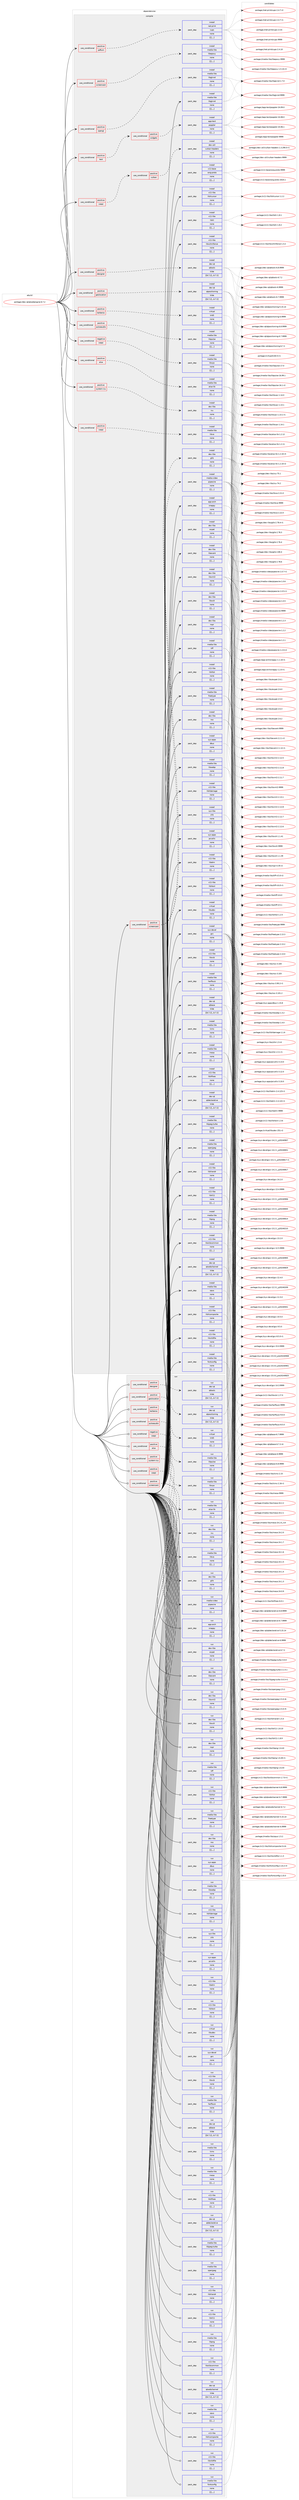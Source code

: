 digraph prolog {

# *************
# Graph options
# *************

newrank=true;
concentrate=true;
compound=true;
graph [rankdir=LR,fontname=Helvetica,fontsize=10,ranksep=1.5];#, ranksep=2.5, nodesep=0.2];
edge  [arrowhead=vee];
node  [fontname=Helvetica,fontsize=10];

# **********
# The ebuild
# **********

subgraph cluster_leftcol {
color=gray;
label=<<i>ebuild</i>>;
id [label="portage://dev-qt/qtwebengine-6.7.2", color=red, width=4, href="../dev-qt/qtwebengine-6.7.2.svg"];
}

# ****************
# The dependencies
# ****************

subgraph cluster_midcol {
color=gray;
label=<<i>dependencies</i>>;
subgraph cluster_compile {
fillcolor="#eeeeee";
style=filled;
label=<<i>compile</i>>;
subgraph cond43663 {
dependency173852 [label=<<TABLE BORDER="0" CELLBORDER="1" CELLSPACING="0" CELLPADDING="4"><TR><TD ROWSPAN="3" CELLPADDING="10">use_conditional</TD></TR><TR><TD>negative</TD></TR><TR><TD>vaapi</TD></TR></TABLE>>, shape=none, color=red];
subgraph pack128923 {
dependency173853 [label=<<TABLE BORDER="0" CELLBORDER="1" CELLSPACING="0" CELLPADDING="4" WIDTH="220"><TR><TD ROWSPAN="6" CELLPADDING="30">pack_dep</TD></TR><TR><TD WIDTH="110">install</TD></TR><TR><TD>media-libs</TD></TR><TR><TD>libvpx</TD></TR><TR><TD>none</TD></TR><TR><TD>[[],,,,]</TD></TR></TABLE>>, shape=none, color=blue];
}
dependency173852:e -> dependency173853:w [weight=20,style="dashed",arrowhead="vee"];
}
id:e -> dependency173852:w [weight=20,style="solid",arrowhead="vee"];
subgraph cond43664 {
dependency173854 [label=<<TABLE BORDER="0" CELLBORDER="1" CELLSPACING="0" CELLPADDING="4"><TR><TD ROWSPAN="3" CELLPADDING="10">use_conditional</TD></TR><TR><TD>positive</TD></TR><TR><TD>alsa</TD></TR></TABLE>>, shape=none, color=red];
subgraph pack128924 {
dependency173855 [label=<<TABLE BORDER="0" CELLBORDER="1" CELLSPACING="0" CELLPADDING="4" WIDTH="220"><TR><TD ROWSPAN="6" CELLPADDING="30">pack_dep</TD></TR><TR><TD WIDTH="110">install</TD></TR><TR><TD>media-libs</TD></TR><TR><TD>alsa-lib</TD></TR><TR><TD>none</TD></TR><TR><TD>[[],,,,]</TD></TR></TABLE>>, shape=none, color=blue];
}
dependency173854:e -> dependency173855:w [weight=20,style="dashed",arrowhead="vee"];
}
id:e -> dependency173854:w [weight=20,style="solid",arrowhead="vee"];
subgraph cond43665 {
dependency173856 [label=<<TABLE BORDER="0" CELLBORDER="1" CELLSPACING="0" CELLPADDING="4"><TR><TD ROWSPAN="3" CELLPADDING="10">use_conditional</TD></TR><TR><TD>positive</TD></TR><TR><TD>designer</TD></TR></TABLE>>, shape=none, color=red];
subgraph pack128925 {
dependency173857 [label=<<TABLE BORDER="0" CELLBORDER="1" CELLSPACING="0" CELLPADDING="4" WIDTH="220"><TR><TD ROWSPAN="6" CELLPADDING="30">pack_dep</TD></TR><TR><TD WIDTH="110">install</TD></TR><TR><TD>dev-qt</TD></TR><TR><TD>qttools</TD></TR><TR><TD>tilde</TD></TR><TR><TD>[[6,7,2],,,6.7.2]</TD></TR></TABLE>>, shape=none, color=blue];
}
dependency173856:e -> dependency173857:w [weight=20,style="dashed",arrowhead="vee"];
}
id:e -> dependency173856:w [weight=20,style="solid",arrowhead="vee"];
subgraph cond43666 {
dependency173858 [label=<<TABLE BORDER="0" CELLBORDER="1" CELLSPACING="0" CELLPADDING="4"><TR><TD ROWSPAN="3" CELLPADDING="10">use_conditional</TD></TR><TR><TD>positive</TD></TR><TR><TD>geolocation</TD></TR></TABLE>>, shape=none, color=red];
subgraph pack128926 {
dependency173859 [label=<<TABLE BORDER="0" CELLBORDER="1" CELLSPACING="0" CELLPADDING="4" WIDTH="220"><TR><TD ROWSPAN="6" CELLPADDING="30">pack_dep</TD></TR><TR><TD WIDTH="110">install</TD></TR><TR><TD>dev-qt</TD></TR><TR><TD>qtpositioning</TD></TR><TR><TD>tilde</TD></TR><TR><TD>[[6,7,2],,,6.7.2]</TD></TR></TABLE>>, shape=none, color=blue];
}
dependency173858:e -> dependency173859:w [weight=20,style="dashed",arrowhead="vee"];
}
id:e -> dependency173858:w [weight=20,style="solid",arrowhead="vee"];
subgraph cond43667 {
dependency173860 [label=<<TABLE BORDER="0" CELLBORDER="1" CELLSPACING="0" CELLPADDING="4"><TR><TD ROWSPAN="3" CELLPADDING="10">use_conditional</TD></TR><TR><TD>positive</TD></TR><TR><TD>kerberos</TD></TR></TABLE>>, shape=none, color=red];
subgraph pack128927 {
dependency173861 [label=<<TABLE BORDER="0" CELLBORDER="1" CELLSPACING="0" CELLPADDING="4" WIDTH="220"><TR><TD ROWSPAN="6" CELLPADDING="30">pack_dep</TD></TR><TR><TD WIDTH="110">install</TD></TR><TR><TD>virtual</TD></TR><TR><TD>krb5</TD></TR><TR><TD>none</TD></TR><TR><TD>[[],,,,]</TD></TR></TABLE>>, shape=none, color=blue];
}
dependency173860:e -> dependency173861:w [weight=20,style="dashed",arrowhead="vee"];
}
id:e -> dependency173860:w [weight=20,style="solid",arrowhead="vee"];
subgraph cond43668 {
dependency173862 [label=<<TABLE BORDER="0" CELLBORDER="1" CELLSPACING="0" CELLPADDING="4"><TR><TD ROWSPAN="3" CELLPADDING="10">use_conditional</TD></TR><TR><TD>positive</TD></TR><TR><TD>opengl</TD></TR></TABLE>>, shape=none, color=red];
subgraph pack128928 {
dependency173863 [label=<<TABLE BORDER="0" CELLBORDER="1" CELLSPACING="0" CELLPADDING="4" WIDTH="220"><TR><TD ROWSPAN="6" CELLPADDING="30">pack_dep</TD></TR><TR><TD WIDTH="110">install</TD></TR><TR><TD>media-libs</TD></TR><TR><TD>libglvnd</TD></TR><TR><TD>none</TD></TR><TR><TD>[[],,,,]</TD></TR></TABLE>>, shape=none, color=blue];
}
dependency173862:e -> dependency173863:w [weight=20,style="dashed",arrowhead="vee"];
}
id:e -> dependency173862:w [weight=20,style="solid",arrowhead="vee"];
subgraph cond43669 {
dependency173864 [label=<<TABLE BORDER="0" CELLBORDER="1" CELLSPACING="0" CELLPADDING="4"><TR><TD ROWSPAN="3" CELLPADDING="10">use_conditional</TD></TR><TR><TD>positive</TD></TR><TR><TD>pdfium</TD></TR></TABLE>>, shape=none, color=red];
subgraph pack128929 {
dependency173865 [label=<<TABLE BORDER="0" CELLBORDER="1" CELLSPACING="0" CELLPADDING="4" WIDTH="220"><TR><TD ROWSPAN="6" CELLPADDING="30">pack_dep</TD></TR><TR><TD WIDTH="110">install</TD></TR><TR><TD>net-print</TD></TR><TR><TD>cups</TD></TR><TR><TD>none</TD></TR><TR><TD>[[],,,,]</TD></TR></TABLE>>, shape=none, color=blue];
}
dependency173864:e -> dependency173865:w [weight=20,style="dashed",arrowhead="vee"];
}
id:e -> dependency173864:w [weight=20,style="solid",arrowhead="vee"];
subgraph cond43670 {
dependency173866 [label=<<TABLE BORDER="0" CELLBORDER="1" CELLSPACING="0" CELLPADDING="4"><TR><TD ROWSPAN="3" CELLPADDING="10">use_conditional</TD></TR><TR><TD>positive</TD></TR><TR><TD>pulseaudio</TD></TR></TABLE>>, shape=none, color=red];
subgraph pack128930 {
dependency173867 [label=<<TABLE BORDER="0" CELLBORDER="1" CELLSPACING="0" CELLPADDING="4" WIDTH="220"><TR><TD ROWSPAN="6" CELLPADDING="30">pack_dep</TD></TR><TR><TD WIDTH="110">install</TD></TR><TR><TD>media-libs</TD></TR><TR><TD>libpulse</TD></TR><TR><TD>none</TD></TR><TR><TD>[[],,,,]</TD></TR></TABLE>>, shape=none, color=blue];
}
dependency173866:e -> dependency173867:w [weight=20,style="dashed",arrowhead="vee"];
}
id:e -> dependency173866:w [weight=20,style="solid",arrowhead="vee"];
subgraph cond43671 {
dependency173868 [label=<<TABLE BORDER="0" CELLBORDER="1" CELLSPACING="0" CELLPADDING="4"><TR><TD ROWSPAN="3" CELLPADDING="10">use_conditional</TD></TR><TR><TD>positive</TD></TR><TR><TD>screencast</TD></TR></TABLE>>, shape=none, color=red];
subgraph pack128931 {
dependency173869 [label=<<TABLE BORDER="0" CELLBORDER="1" CELLSPACING="0" CELLPADDING="4" WIDTH="220"><TR><TD ROWSPAN="6" CELLPADDING="30">pack_dep</TD></TR><TR><TD WIDTH="110">install</TD></TR><TR><TD>dev-libs</TD></TR><TR><TD>glib</TD></TR><TR><TD>none</TD></TR><TR><TD>[[],,,,]</TD></TR></TABLE>>, shape=none, color=blue];
}
dependency173868:e -> dependency173869:w [weight=20,style="dashed",arrowhead="vee"];
subgraph pack128932 {
dependency173870 [label=<<TABLE BORDER="0" CELLBORDER="1" CELLSPACING="0" CELLPADDING="4" WIDTH="220"><TR><TD ROWSPAN="6" CELLPADDING="30">pack_dep</TD></TR><TR><TD WIDTH="110">install</TD></TR><TR><TD>media-video</TD></TR><TR><TD>pipewire</TD></TR><TR><TD>none</TD></TR><TR><TD>[[],,,,]</TD></TR></TABLE>>, shape=none, color=blue];
}
dependency173868:e -> dependency173870:w [weight=20,style="dashed",arrowhead="vee"];
}
id:e -> dependency173868:w [weight=20,style="solid",arrowhead="vee"];
subgraph cond43672 {
dependency173871 [label=<<TABLE BORDER="0" CELLBORDER="1" CELLSPACING="0" CELLPADDING="4"><TR><TD ROWSPAN="3" CELLPADDING="10">use_conditional</TD></TR><TR><TD>positive</TD></TR><TR><TD>screencast</TD></TR></TABLE>>, shape=none, color=red];
subgraph pack128933 {
dependency173872 [label=<<TABLE BORDER="0" CELLBORDER="1" CELLSPACING="0" CELLPADDING="4" WIDTH="220"><TR><TD ROWSPAN="6" CELLPADDING="30">pack_dep</TD></TR><TR><TD WIDTH="110">install</TD></TR><TR><TD>media-libs</TD></TR><TR><TD>libepoxy</TD></TR><TR><TD>none</TD></TR><TR><TD>[[],,,,]</TD></TR></TABLE>>, shape=none, color=blue];
}
dependency173871:e -> dependency173872:w [weight=20,style="dashed",arrowhead="vee"];
}
id:e -> dependency173871:w [weight=20,style="solid",arrowhead="vee"];
subgraph cond43673 {
dependency173873 [label=<<TABLE BORDER="0" CELLBORDER="1" CELLSPACING="0" CELLPADDING="4"><TR><TD ROWSPAN="3" CELLPADDING="10">use_conditional</TD></TR><TR><TD>positive</TD></TR><TR><TD>system-icu</TD></TR></TABLE>>, shape=none, color=red];
subgraph pack128934 {
dependency173874 [label=<<TABLE BORDER="0" CELLBORDER="1" CELLSPACING="0" CELLPADDING="4" WIDTH="220"><TR><TD ROWSPAN="6" CELLPADDING="30">pack_dep</TD></TR><TR><TD WIDTH="110">install</TD></TR><TR><TD>dev-libs</TD></TR><TR><TD>icu</TD></TR><TR><TD>none</TD></TR><TR><TD>[[],,,,]</TD></TR></TABLE>>, shape=none, color=blue];
}
dependency173873:e -> dependency173874:w [weight=20,style="dashed",arrowhead="vee"];
}
id:e -> dependency173873:w [weight=20,style="solid",arrowhead="vee"];
subgraph cond43674 {
dependency173875 [label=<<TABLE BORDER="0" CELLBORDER="1" CELLSPACING="0" CELLPADDING="4"><TR><TD ROWSPAN="3" CELLPADDING="10">use_conditional</TD></TR><TR><TD>positive</TD></TR><TR><TD>test</TD></TR></TABLE>>, shape=none, color=red];
subgraph cond43675 {
dependency173876 [label=<<TABLE BORDER="0" CELLBORDER="1" CELLSPACING="0" CELLPADDING="4"><TR><TD ROWSPAN="3" CELLPADDING="10">use_conditional</TD></TR><TR><TD>positive</TD></TR><TR><TD>widgets</TD></TR></TABLE>>, shape=none, color=red];
subgraph pack128935 {
dependency173877 [label=<<TABLE BORDER="0" CELLBORDER="1" CELLSPACING="0" CELLPADDING="4" WIDTH="220"><TR><TD ROWSPAN="6" CELLPADDING="30">pack_dep</TD></TR><TR><TD WIDTH="110">install</TD></TR><TR><TD>app-text</TD></TR><TR><TD>poppler</TD></TR><TR><TD>none</TD></TR><TR><TD>[[],,,,]</TD></TR></TABLE>>, shape=none, color=blue];
}
dependency173876:e -> dependency173877:w [weight=20,style="dashed",arrowhead="vee"];
}
dependency173875:e -> dependency173876:w [weight=20,style="dashed",arrowhead="vee"];
}
id:e -> dependency173875:w [weight=20,style="solid",arrowhead="vee"];
subgraph cond43676 {
dependency173878 [label=<<TABLE BORDER="0" CELLBORDER="1" CELLSPACING="0" CELLPADDING="4"><TR><TD ROWSPAN="3" CELLPADDING="10">use_conditional</TD></TR><TR><TD>positive</TD></TR><TR><TD>vaapi</TD></TR></TABLE>>, shape=none, color=red];
subgraph cond43677 {
dependency173879 [label=<<TABLE BORDER="0" CELLBORDER="1" CELLSPACING="0" CELLPADDING="4"><TR><TD ROWSPAN="3" CELLPADDING="10">use_conditional</TD></TR><TR><TD>positive</TD></TR><TR><TD>vulkan</TD></TR></TABLE>>, shape=none, color=red];
subgraph pack128936 {
dependency173880 [label=<<TABLE BORDER="0" CELLBORDER="1" CELLSPACING="0" CELLPADDING="4" WIDTH="220"><TR><TD ROWSPAN="6" CELLPADDING="30">pack_dep</TD></TR><TR><TD WIDTH="110">install</TD></TR><TR><TD>dev-util</TD></TR><TR><TD>vulkan-headers</TD></TR><TR><TD>none</TD></TR><TR><TD>[[],,,,]</TD></TR></TABLE>>, shape=none, color=blue];
}
dependency173879:e -> dependency173880:w [weight=20,style="dashed",arrowhead="vee"];
}
dependency173878:e -> dependency173879:w [weight=20,style="dashed",arrowhead="vee"];
}
id:e -> dependency173878:w [weight=20,style="solid",arrowhead="vee"];
subgraph cond43678 {
dependency173881 [label=<<TABLE BORDER="0" CELLBORDER="1" CELLSPACING="0" CELLPADDING="4"><TR><TD ROWSPAN="3" CELLPADDING="10">use_conditional</TD></TR><TR><TD>positive</TD></TR><TR><TD>vaapi</TD></TR></TABLE>>, shape=none, color=red];
subgraph pack128937 {
dependency173882 [label=<<TABLE BORDER="0" CELLBORDER="1" CELLSPACING="0" CELLPADDING="4" WIDTH="220"><TR><TD ROWSPAN="6" CELLPADDING="30">pack_dep</TD></TR><TR><TD WIDTH="110">install</TD></TR><TR><TD>media-libs</TD></TR><TR><TD>libva</TD></TR><TR><TD>none</TD></TR><TR><TD>[[],,,,]</TD></TR></TABLE>>, shape=none, color=blue];
}
dependency173881:e -> dependency173882:w [weight=20,style="dashed",arrowhead="vee"];
}
id:e -> dependency173881:w [weight=20,style="solid",arrowhead="vee"];
subgraph pack128938 {
dependency173883 [label=<<TABLE BORDER="0" CELLBORDER="1" CELLSPACING="0" CELLPADDING="4" WIDTH="220"><TR><TD ROWSPAN="6" CELLPADDING="30">pack_dep</TD></TR><TR><TD WIDTH="110">install</TD></TR><TR><TD>app-arch</TD></TR><TR><TD>snappy</TD></TR><TR><TD>none</TD></TR><TR><TD>[[],,,,]</TD></TR></TABLE>>, shape=none, color=blue];
}
id:e -> dependency173883:w [weight=20,style="solid",arrowhead="vee"];
subgraph pack128939 {
dependency173884 [label=<<TABLE BORDER="0" CELLBORDER="1" CELLSPACING="0" CELLPADDING="4" WIDTH="220"><TR><TD ROWSPAN="6" CELLPADDING="30">pack_dep</TD></TR><TR><TD WIDTH="110">install</TD></TR><TR><TD>dev-libs</TD></TR><TR><TD>expat</TD></TR><TR><TD>none</TD></TR><TR><TD>[[],,,,]</TD></TR></TABLE>>, shape=none, color=blue];
}
id:e -> dependency173884:w [weight=20,style="solid",arrowhead="vee"];
subgraph pack128940 {
dependency173885 [label=<<TABLE BORDER="0" CELLBORDER="1" CELLSPACING="0" CELLPADDING="4" WIDTH="220"><TR><TD ROWSPAN="6" CELLPADDING="30">pack_dep</TD></TR><TR><TD WIDTH="110">install</TD></TR><TR><TD>dev-libs</TD></TR><TR><TD>libevent</TD></TR><TR><TD>none</TD></TR><TR><TD>[[],,,,]</TD></TR></TABLE>>, shape=none, color=blue];
}
id:e -> dependency173885:w [weight=20,style="solid",arrowhead="vee"];
subgraph pack128941 {
dependency173886 [label=<<TABLE BORDER="0" CELLBORDER="1" CELLSPACING="0" CELLPADDING="4" WIDTH="220"><TR><TD ROWSPAN="6" CELLPADDING="30">pack_dep</TD></TR><TR><TD WIDTH="110">install</TD></TR><TR><TD>dev-libs</TD></TR><TR><TD>libxml2</TD></TR><TR><TD>none</TD></TR><TR><TD>[[],,,,]</TD></TR></TABLE>>, shape=none, color=blue];
}
id:e -> dependency173886:w [weight=20,style="solid",arrowhead="vee"];
subgraph pack128942 {
dependency173887 [label=<<TABLE BORDER="0" CELLBORDER="1" CELLSPACING="0" CELLPADDING="4" WIDTH="220"><TR><TD ROWSPAN="6" CELLPADDING="30">pack_dep</TD></TR><TR><TD WIDTH="110">install</TD></TR><TR><TD>dev-libs</TD></TR><TR><TD>libxslt</TD></TR><TR><TD>none</TD></TR><TR><TD>[[],,,,]</TD></TR></TABLE>>, shape=none, color=blue];
}
id:e -> dependency173887:w [weight=20,style="solid",arrowhead="vee"];
subgraph pack128943 {
dependency173888 [label=<<TABLE BORDER="0" CELLBORDER="1" CELLSPACING="0" CELLPADDING="4" WIDTH="220"><TR><TD ROWSPAN="6" CELLPADDING="30">pack_dep</TD></TR><TR><TD WIDTH="110">install</TD></TR><TR><TD>dev-libs</TD></TR><TR><TD>nspr</TD></TR><TR><TD>none</TD></TR><TR><TD>[[],,,,]</TD></TR></TABLE>>, shape=none, color=blue];
}
id:e -> dependency173888:w [weight=20,style="solid",arrowhead="vee"];
subgraph pack128944 {
dependency173889 [label=<<TABLE BORDER="0" CELLBORDER="1" CELLSPACING="0" CELLPADDING="4" WIDTH="220"><TR><TD ROWSPAN="6" CELLPADDING="30">pack_dep</TD></TR><TR><TD WIDTH="110">install</TD></TR><TR><TD>dev-libs</TD></TR><TR><TD>nss</TD></TR><TR><TD>none</TD></TR><TR><TD>[[],,,,]</TD></TR></TABLE>>, shape=none, color=blue];
}
id:e -> dependency173889:w [weight=20,style="solid",arrowhead="vee"];
subgraph pack128945 {
dependency173890 [label=<<TABLE BORDER="0" CELLBORDER="1" CELLSPACING="0" CELLPADDING="4" WIDTH="220"><TR><TD ROWSPAN="6" CELLPADDING="30">pack_dep</TD></TR><TR><TD WIDTH="110">install</TD></TR><TR><TD>dev-qt</TD></TR><TR><TD>qtbase</TD></TR><TR><TD>tilde</TD></TR><TR><TD>[[6,7,2],,,6.7.2]</TD></TR></TABLE>>, shape=none, color=blue];
}
id:e -> dependency173890:w [weight=20,style="solid",arrowhead="vee"];
subgraph pack128946 {
dependency173891 [label=<<TABLE BORDER="0" CELLBORDER="1" CELLSPACING="0" CELLPADDING="4" WIDTH="220"><TR><TD ROWSPAN="6" CELLPADDING="30">pack_dep</TD></TR><TR><TD WIDTH="110">install</TD></TR><TR><TD>dev-qt</TD></TR><TR><TD>qtdeclarative</TD></TR><TR><TD>tilde</TD></TR><TR><TD>[[6,7,2],,,6.7.2]</TD></TR></TABLE>>, shape=none, color=blue];
}
id:e -> dependency173891:w [weight=20,style="solid",arrowhead="vee"];
subgraph pack128947 {
dependency173892 [label=<<TABLE BORDER="0" CELLBORDER="1" CELLSPACING="0" CELLPADDING="4" WIDTH="220"><TR><TD ROWSPAN="6" CELLPADDING="30">pack_dep</TD></TR><TR><TD WIDTH="110">install</TD></TR><TR><TD>dev-qt</TD></TR><TR><TD>qtwebchannel</TD></TR><TR><TD>tilde</TD></TR><TR><TD>[[6,7,2],,,6.7.2]</TD></TR></TABLE>>, shape=none, color=blue];
}
id:e -> dependency173892:w [weight=20,style="solid",arrowhead="vee"];
subgraph pack128948 {
dependency173893 [label=<<TABLE BORDER="0" CELLBORDER="1" CELLSPACING="0" CELLPADDING="4" WIDTH="220"><TR><TD ROWSPAN="6" CELLPADDING="30">pack_dep</TD></TR><TR><TD WIDTH="110">install</TD></TR><TR><TD>media-libs</TD></TR><TR><TD>fontconfig</TD></TR><TR><TD>none</TD></TR><TR><TD>[[],,,,]</TD></TR></TABLE>>, shape=none, color=blue];
}
id:e -> dependency173893:w [weight=20,style="solid",arrowhead="vee"];
subgraph pack128949 {
dependency173894 [label=<<TABLE BORDER="0" CELLBORDER="1" CELLSPACING="0" CELLPADDING="4" WIDTH="220"><TR><TD ROWSPAN="6" CELLPADDING="30">pack_dep</TD></TR><TR><TD WIDTH="110">install</TD></TR><TR><TD>media-libs</TD></TR><TR><TD>freetype</TD></TR><TR><TD>none</TD></TR><TR><TD>[[],,,,]</TD></TR></TABLE>>, shape=none, color=blue];
}
id:e -> dependency173894:w [weight=20,style="solid",arrowhead="vee"];
subgraph pack128950 {
dependency173895 [label=<<TABLE BORDER="0" CELLBORDER="1" CELLSPACING="0" CELLPADDING="4" WIDTH="220"><TR><TD ROWSPAN="6" CELLPADDING="30">pack_dep</TD></TR><TR><TD WIDTH="110">install</TD></TR><TR><TD>media-libs</TD></TR><TR><TD>harfbuzz</TD></TR><TR><TD>none</TD></TR><TR><TD>[[],,,,]</TD></TR></TABLE>>, shape=none, color=blue];
}
id:e -> dependency173895:w [weight=20,style="solid",arrowhead="vee"];
subgraph pack128951 {
dependency173896 [label=<<TABLE BORDER="0" CELLBORDER="1" CELLSPACING="0" CELLPADDING="4" WIDTH="220"><TR><TD ROWSPAN="6" CELLPADDING="30">pack_dep</TD></TR><TR><TD WIDTH="110">install</TD></TR><TR><TD>media-libs</TD></TR><TR><TD>lcms</TD></TR><TR><TD>none</TD></TR><TR><TD>[[],,,,]</TD></TR></TABLE>>, shape=none, color=blue];
}
id:e -> dependency173896:w [weight=20,style="solid",arrowhead="vee"];
subgraph pack128952 {
dependency173897 [label=<<TABLE BORDER="0" CELLBORDER="1" CELLSPACING="0" CELLPADDING="4" WIDTH="220"><TR><TD ROWSPAN="6" CELLPADDING="30">pack_dep</TD></TR><TR><TD WIDTH="110">install</TD></TR><TR><TD>media-libs</TD></TR><TR><TD>libglvnd</TD></TR><TR><TD>none</TD></TR><TR><TD>[[],,,,]</TD></TR></TABLE>>, shape=none, color=blue];
}
id:e -> dependency173897:w [weight=20,style="solid",arrowhead="vee"];
subgraph pack128953 {
dependency173898 [label=<<TABLE BORDER="0" CELLBORDER="1" CELLSPACING="0" CELLPADDING="4" WIDTH="220"><TR><TD ROWSPAN="6" CELLPADDING="30">pack_dep</TD></TR><TR><TD WIDTH="110">install</TD></TR><TR><TD>media-libs</TD></TR><TR><TD>libjpeg-turbo</TD></TR><TR><TD>none</TD></TR><TR><TD>[[],,,,]</TD></TR></TABLE>>, shape=none, color=blue];
}
id:e -> dependency173898:w [weight=20,style="solid",arrowhead="vee"];
subgraph pack128954 {
dependency173899 [label=<<TABLE BORDER="0" CELLBORDER="1" CELLSPACING="0" CELLPADDING="4" WIDTH="220"><TR><TD ROWSPAN="6" CELLPADDING="30">pack_dep</TD></TR><TR><TD WIDTH="110">install</TD></TR><TR><TD>media-libs</TD></TR><TR><TD>libpng</TD></TR><TR><TD>none</TD></TR><TR><TD>[[],,,,]</TD></TR></TABLE>>, shape=none, color=blue];
}
id:e -> dependency173899:w [weight=20,style="solid",arrowhead="vee"];
subgraph pack128955 {
dependency173900 [label=<<TABLE BORDER="0" CELLBORDER="1" CELLSPACING="0" CELLPADDING="4" WIDTH="220"><TR><TD ROWSPAN="6" CELLPADDING="30">pack_dep</TD></TR><TR><TD WIDTH="110">install</TD></TR><TR><TD>media-libs</TD></TR><TR><TD>libwebp</TD></TR><TR><TD>none</TD></TR><TR><TD>[[],,,,]</TD></TR></TABLE>>, shape=none, color=blue];
}
id:e -> dependency173900:w [weight=20,style="solid",arrowhead="vee"];
subgraph pack128956 {
dependency173901 [label=<<TABLE BORDER="0" CELLBORDER="1" CELLSPACING="0" CELLPADDING="4" WIDTH="220"><TR><TD ROWSPAN="6" CELLPADDING="30">pack_dep</TD></TR><TR><TD WIDTH="110">install</TD></TR><TR><TD>media-libs</TD></TR><TR><TD>mesa</TD></TR><TR><TD>none</TD></TR><TR><TD>[[],,,,]</TD></TR></TABLE>>, shape=none, color=blue];
}
id:e -> dependency173901:w [weight=20,style="solid",arrowhead="vee"];
subgraph pack128957 {
dependency173902 [label=<<TABLE BORDER="0" CELLBORDER="1" CELLSPACING="0" CELLPADDING="4" WIDTH="220"><TR><TD ROWSPAN="6" CELLPADDING="30">pack_dep</TD></TR><TR><TD WIDTH="110">install</TD></TR><TR><TD>media-libs</TD></TR><TR><TD>openjpeg</TD></TR><TR><TD>none</TD></TR><TR><TD>[[],,,,]</TD></TR></TABLE>>, shape=none, color=blue];
}
id:e -> dependency173902:w [weight=20,style="solid",arrowhead="vee"];
subgraph pack128958 {
dependency173903 [label=<<TABLE BORDER="0" CELLBORDER="1" CELLSPACING="0" CELLPADDING="4" WIDTH="220"><TR><TD ROWSPAN="6" CELLPADDING="30">pack_dep</TD></TR><TR><TD WIDTH="110">install</TD></TR><TR><TD>media-libs</TD></TR><TR><TD>opus</TD></TR><TR><TD>none</TD></TR><TR><TD>[[],,,,]</TD></TR></TABLE>>, shape=none, color=blue];
}
id:e -> dependency173903:w [weight=20,style="solid",arrowhead="vee"];
subgraph pack128959 {
dependency173904 [label=<<TABLE BORDER="0" CELLBORDER="1" CELLSPACING="0" CELLPADDING="4" WIDTH="220"><TR><TD ROWSPAN="6" CELLPADDING="30">pack_dep</TD></TR><TR><TD WIDTH="110">install</TD></TR><TR><TD>media-libs</TD></TR><TR><TD>tiff</TD></TR><TR><TD>none</TD></TR><TR><TD>[[],,,,]</TD></TR></TABLE>>, shape=none, color=blue];
}
id:e -> dependency173904:w [weight=20,style="solid",arrowhead="vee"];
subgraph pack128960 {
dependency173905 [label=<<TABLE BORDER="0" CELLBORDER="1" CELLSPACING="0" CELLPADDING="4" WIDTH="220"><TR><TD ROWSPAN="6" CELLPADDING="30">pack_dep</TD></TR><TR><TD WIDTH="110">install</TD></TR><TR><TD>sys-apps</TD></TR><TR><TD>dbus</TD></TR><TR><TD>none</TD></TR><TR><TD>[[],,,,]</TD></TR></TABLE>>, shape=none, color=blue];
}
id:e -> dependency173905:w [weight=20,style="solid",arrowhead="vee"];
subgraph pack128961 {
dependency173906 [label=<<TABLE BORDER="0" CELLBORDER="1" CELLSPACING="0" CELLPADDING="4" WIDTH="220"><TR><TD ROWSPAN="6" CELLPADDING="30">pack_dep</TD></TR><TR><TD WIDTH="110">install</TD></TR><TR><TD>sys-apps</TD></TR><TR><TD>pciutils</TD></TR><TR><TD>none</TD></TR><TR><TD>[[],,,,]</TD></TR></TABLE>>, shape=none, color=blue];
}
id:e -> dependency173906:w [weight=20,style="solid",arrowhead="vee"];
subgraph pack128962 {
dependency173907 [label=<<TABLE BORDER="0" CELLBORDER="1" CELLSPACING="0" CELLPADDING="4" WIDTH="220"><TR><TD ROWSPAN="6" CELLPADDING="30">pack_dep</TD></TR><TR><TD WIDTH="110">install</TD></TR><TR><TD>sys-devel</TD></TR><TR><TD>gcc</TD></TR><TR><TD>none</TD></TR><TR><TD>[[],,,,]</TD></TR></TABLE>>, shape=none, color=blue];
}
id:e -> dependency173907:w [weight=20,style="solid",arrowhead="vee"];
subgraph pack128963 {
dependency173908 [label=<<TABLE BORDER="0" CELLBORDER="1" CELLSPACING="0" CELLPADDING="4" WIDTH="220"><TR><TD ROWSPAN="6" CELLPADDING="30">pack_dep</TD></TR><TR><TD WIDTH="110">install</TD></TR><TR><TD>sys-libs</TD></TR><TR><TD>zlib</TD></TR><TR><TD>none</TD></TR><TR><TD>[[],,,,]</TD></TR></TABLE>>, shape=none, color=blue];
}
id:e -> dependency173908:w [weight=20,style="solid",arrowhead="vee"];
subgraph pack128964 {
dependency173909 [label=<<TABLE BORDER="0" CELLBORDER="1" CELLSPACING="0" CELLPADDING="4" WIDTH="220"><TR><TD ROWSPAN="6" CELLPADDING="30">pack_dep</TD></TR><TR><TD WIDTH="110">install</TD></TR><TR><TD>virtual</TD></TR><TR><TD>libudev</TD></TR><TR><TD>none</TD></TR><TR><TD>[[],,,,]</TD></TR></TABLE>>, shape=none, color=blue];
}
id:e -> dependency173909:w [weight=20,style="solid",arrowhead="vee"];
subgraph pack128965 {
dependency173910 [label=<<TABLE BORDER="0" CELLBORDER="1" CELLSPACING="0" CELLPADDING="4" WIDTH="220"><TR><TD ROWSPAN="6" CELLPADDING="30">pack_dep</TD></TR><TR><TD WIDTH="110">install</TD></TR><TR><TD>x11-base</TD></TR><TR><TD>xorg-proto</TD></TR><TR><TD>none</TD></TR><TR><TD>[[],,,,]</TD></TR></TABLE>>, shape=none, color=blue];
}
id:e -> dependency173910:w [weight=20,style="solid",arrowhead="vee"];
subgraph pack128966 {
dependency173911 [label=<<TABLE BORDER="0" CELLBORDER="1" CELLSPACING="0" CELLPADDING="4" WIDTH="220"><TR><TD ROWSPAN="6" CELLPADDING="30">pack_dep</TD></TR><TR><TD WIDTH="110">install</TD></TR><TR><TD>x11-libs</TD></TR><TR><TD>libX11</TD></TR><TR><TD>none</TD></TR><TR><TD>[[],,,,]</TD></TR></TABLE>>, shape=none, color=blue];
}
id:e -> dependency173911:w [weight=20,style="solid",arrowhead="vee"];
subgraph pack128967 {
dependency173912 [label=<<TABLE BORDER="0" CELLBORDER="1" CELLSPACING="0" CELLPADDING="4" WIDTH="220"><TR><TD ROWSPAN="6" CELLPADDING="30">pack_dep</TD></TR><TR><TD WIDTH="110">install</TD></TR><TR><TD>x11-libs</TD></TR><TR><TD>libXcomposite</TD></TR><TR><TD>none</TD></TR><TR><TD>[[],,,,]</TD></TR></TABLE>>, shape=none, color=blue];
}
id:e -> dependency173912:w [weight=20,style="solid",arrowhead="vee"];
subgraph pack128968 {
dependency173913 [label=<<TABLE BORDER="0" CELLBORDER="1" CELLSPACING="0" CELLPADDING="4" WIDTH="220"><TR><TD ROWSPAN="6" CELLPADDING="30">pack_dep</TD></TR><TR><TD WIDTH="110">install</TD></TR><TR><TD>x11-libs</TD></TR><TR><TD>libXcursor</TD></TR><TR><TD>none</TD></TR><TR><TD>[[],,,,]</TD></TR></TABLE>>, shape=none, color=blue];
}
id:e -> dependency173913:w [weight=20,style="solid",arrowhead="vee"];
subgraph pack128969 {
dependency173914 [label=<<TABLE BORDER="0" CELLBORDER="1" CELLSPACING="0" CELLPADDING="4" WIDTH="220"><TR><TD ROWSPAN="6" CELLPADDING="30">pack_dep</TD></TR><TR><TD WIDTH="110">install</TD></TR><TR><TD>x11-libs</TD></TR><TR><TD>libXdamage</TD></TR><TR><TD>none</TD></TR><TR><TD>[[],,,,]</TD></TR></TABLE>>, shape=none, color=blue];
}
id:e -> dependency173914:w [weight=20,style="solid",arrowhead="vee"];
subgraph pack128970 {
dependency173915 [label=<<TABLE BORDER="0" CELLBORDER="1" CELLSPACING="0" CELLPADDING="4" WIDTH="220"><TR><TD ROWSPAN="6" CELLPADDING="30">pack_dep</TD></TR><TR><TD WIDTH="110">install</TD></TR><TR><TD>x11-libs</TD></TR><TR><TD>libXext</TD></TR><TR><TD>none</TD></TR><TR><TD>[[],,,,]</TD></TR></TABLE>>, shape=none, color=blue];
}
id:e -> dependency173915:w [weight=20,style="solid",arrowhead="vee"];
subgraph pack128971 {
dependency173916 [label=<<TABLE BORDER="0" CELLBORDER="1" CELLSPACING="0" CELLPADDING="4" WIDTH="220"><TR><TD ROWSPAN="6" CELLPADDING="30">pack_dep</TD></TR><TR><TD WIDTH="110">install</TD></TR><TR><TD>x11-libs</TD></TR><TR><TD>libXfixes</TD></TR><TR><TD>none</TD></TR><TR><TD>[[],,,,]</TD></TR></TABLE>>, shape=none, color=blue];
}
id:e -> dependency173916:w [weight=20,style="solid",arrowhead="vee"];
subgraph pack128972 {
dependency173917 [label=<<TABLE BORDER="0" CELLBORDER="1" CELLSPACING="0" CELLPADDING="4" WIDTH="220"><TR><TD ROWSPAN="6" CELLPADDING="30">pack_dep</TD></TR><TR><TD WIDTH="110">install</TD></TR><TR><TD>x11-libs</TD></TR><TR><TD>libXi</TD></TR><TR><TD>none</TD></TR><TR><TD>[[],,,,]</TD></TR></TABLE>>, shape=none, color=blue];
}
id:e -> dependency173917:w [weight=20,style="solid",arrowhead="vee"];
subgraph pack128973 {
dependency173918 [label=<<TABLE BORDER="0" CELLBORDER="1" CELLSPACING="0" CELLPADDING="4" WIDTH="220"><TR><TD ROWSPAN="6" CELLPADDING="30">pack_dep</TD></TR><TR><TD WIDTH="110">install</TD></TR><TR><TD>x11-libs</TD></TR><TR><TD>libXrandr</TD></TR><TR><TD>none</TD></TR><TR><TD>[[],,,,]</TD></TR></TABLE>>, shape=none, color=blue];
}
id:e -> dependency173918:w [weight=20,style="solid",arrowhead="vee"];
subgraph pack128974 {
dependency173919 [label=<<TABLE BORDER="0" CELLBORDER="1" CELLSPACING="0" CELLPADDING="4" WIDTH="220"><TR><TD ROWSPAN="6" CELLPADDING="30">pack_dep</TD></TR><TR><TD WIDTH="110">install</TD></TR><TR><TD>x11-libs</TD></TR><TR><TD>libXtst</TD></TR><TR><TD>none</TD></TR><TR><TD>[[],,,,]</TD></TR></TABLE>>, shape=none, color=blue];
}
id:e -> dependency173919:w [weight=20,style="solid",arrowhead="vee"];
subgraph pack128975 {
dependency173920 [label=<<TABLE BORDER="0" CELLBORDER="1" CELLSPACING="0" CELLPADDING="4" WIDTH="220"><TR><TD ROWSPAN="6" CELLPADDING="30">pack_dep</TD></TR><TR><TD WIDTH="110">install</TD></TR><TR><TD>x11-libs</TD></TR><TR><TD>libdrm</TD></TR><TR><TD>none</TD></TR><TR><TD>[[],,,,]</TD></TR></TABLE>>, shape=none, color=blue];
}
id:e -> dependency173920:w [weight=20,style="solid",arrowhead="vee"];
subgraph pack128976 {
dependency173921 [label=<<TABLE BORDER="0" CELLBORDER="1" CELLSPACING="0" CELLPADDING="4" WIDTH="220"><TR><TD ROWSPAN="6" CELLPADDING="30">pack_dep</TD></TR><TR><TD WIDTH="110">install</TD></TR><TR><TD>x11-libs</TD></TR><TR><TD>libxcb</TD></TR><TR><TD>none</TD></TR><TR><TD>[[],,,,]</TD></TR></TABLE>>, shape=none, color=blue];
}
id:e -> dependency173921:w [weight=20,style="solid",arrowhead="vee"];
subgraph pack128977 {
dependency173922 [label=<<TABLE BORDER="0" CELLBORDER="1" CELLSPACING="0" CELLPADDING="4" WIDTH="220"><TR><TD ROWSPAN="6" CELLPADDING="30">pack_dep</TD></TR><TR><TD WIDTH="110">install</TD></TR><TR><TD>x11-libs</TD></TR><TR><TD>libxkbcommon</TD></TR><TR><TD>none</TD></TR><TR><TD>[[],,,,]</TD></TR></TABLE>>, shape=none, color=blue];
}
id:e -> dependency173922:w [weight=20,style="solid",arrowhead="vee"];
subgraph pack128978 {
dependency173923 [label=<<TABLE BORDER="0" CELLBORDER="1" CELLSPACING="0" CELLPADDING="4" WIDTH="220"><TR><TD ROWSPAN="6" CELLPADDING="30">pack_dep</TD></TR><TR><TD WIDTH="110">install</TD></TR><TR><TD>x11-libs</TD></TR><TR><TD>libxkbfile</TD></TR><TR><TD>none</TD></TR><TR><TD>[[],,,,]</TD></TR></TABLE>>, shape=none, color=blue];
}
id:e -> dependency173923:w [weight=20,style="solid",arrowhead="vee"];
subgraph pack128979 {
dependency173924 [label=<<TABLE BORDER="0" CELLBORDER="1" CELLSPACING="0" CELLPADDING="4" WIDTH="220"><TR><TD ROWSPAN="6" CELLPADDING="30">pack_dep</TD></TR><TR><TD WIDTH="110">install</TD></TR><TR><TD>x11-libs</TD></TR><TR><TD>libxshmfence</TD></TR><TR><TD>none</TD></TR><TR><TD>[[],,,,]</TD></TR></TABLE>>, shape=none, color=blue];
}
id:e -> dependency173924:w [weight=20,style="solid",arrowhead="vee"];
}
subgraph cluster_compileandrun {
fillcolor="#eeeeee";
style=filled;
label=<<i>compile and run</i>>;
}
subgraph cluster_run {
fillcolor="#eeeeee";
style=filled;
label=<<i>run</i>>;
subgraph cond43679 {
dependency173925 [label=<<TABLE BORDER="0" CELLBORDER="1" CELLSPACING="0" CELLPADDING="4"><TR><TD ROWSPAN="3" CELLPADDING="10">use_conditional</TD></TR><TR><TD>negative</TD></TR><TR><TD>vaapi</TD></TR></TABLE>>, shape=none, color=red];
subgraph pack128980 {
dependency173926 [label=<<TABLE BORDER="0" CELLBORDER="1" CELLSPACING="0" CELLPADDING="4" WIDTH="220"><TR><TD ROWSPAN="6" CELLPADDING="30">pack_dep</TD></TR><TR><TD WIDTH="110">run</TD></TR><TR><TD>media-libs</TD></TR><TR><TD>libvpx</TD></TR><TR><TD>none</TD></TR><TR><TD>[[],,,,]</TD></TR></TABLE>>, shape=none, color=blue];
}
dependency173925:e -> dependency173926:w [weight=20,style="dashed",arrowhead="vee"];
}
id:e -> dependency173925:w [weight=20,style="solid",arrowhead="odot"];
subgraph cond43680 {
dependency173927 [label=<<TABLE BORDER="0" CELLBORDER="1" CELLSPACING="0" CELLPADDING="4"><TR><TD ROWSPAN="3" CELLPADDING="10">use_conditional</TD></TR><TR><TD>positive</TD></TR><TR><TD>alsa</TD></TR></TABLE>>, shape=none, color=red];
subgraph pack128981 {
dependency173928 [label=<<TABLE BORDER="0" CELLBORDER="1" CELLSPACING="0" CELLPADDING="4" WIDTH="220"><TR><TD ROWSPAN="6" CELLPADDING="30">pack_dep</TD></TR><TR><TD WIDTH="110">run</TD></TR><TR><TD>media-libs</TD></TR><TR><TD>alsa-lib</TD></TR><TR><TD>none</TD></TR><TR><TD>[[],,,,]</TD></TR></TABLE>>, shape=none, color=blue];
}
dependency173927:e -> dependency173928:w [weight=20,style="dashed",arrowhead="vee"];
}
id:e -> dependency173927:w [weight=20,style="solid",arrowhead="odot"];
subgraph cond43681 {
dependency173929 [label=<<TABLE BORDER="0" CELLBORDER="1" CELLSPACING="0" CELLPADDING="4"><TR><TD ROWSPAN="3" CELLPADDING="10">use_conditional</TD></TR><TR><TD>positive</TD></TR><TR><TD>designer</TD></TR></TABLE>>, shape=none, color=red];
subgraph pack128982 {
dependency173930 [label=<<TABLE BORDER="0" CELLBORDER="1" CELLSPACING="0" CELLPADDING="4" WIDTH="220"><TR><TD ROWSPAN="6" CELLPADDING="30">pack_dep</TD></TR><TR><TD WIDTH="110">run</TD></TR><TR><TD>dev-qt</TD></TR><TR><TD>qttools</TD></TR><TR><TD>tilde</TD></TR><TR><TD>[[6,7,2],,,6.7.2]</TD></TR></TABLE>>, shape=none, color=blue];
}
dependency173929:e -> dependency173930:w [weight=20,style="dashed",arrowhead="vee"];
}
id:e -> dependency173929:w [weight=20,style="solid",arrowhead="odot"];
subgraph cond43682 {
dependency173931 [label=<<TABLE BORDER="0" CELLBORDER="1" CELLSPACING="0" CELLPADDING="4"><TR><TD ROWSPAN="3" CELLPADDING="10">use_conditional</TD></TR><TR><TD>positive</TD></TR><TR><TD>geolocation</TD></TR></TABLE>>, shape=none, color=red];
subgraph pack128983 {
dependency173932 [label=<<TABLE BORDER="0" CELLBORDER="1" CELLSPACING="0" CELLPADDING="4" WIDTH="220"><TR><TD ROWSPAN="6" CELLPADDING="30">pack_dep</TD></TR><TR><TD WIDTH="110">run</TD></TR><TR><TD>dev-qt</TD></TR><TR><TD>qtpositioning</TD></TR><TR><TD>tilde</TD></TR><TR><TD>[[6,7,2],,,6.7.2]</TD></TR></TABLE>>, shape=none, color=blue];
}
dependency173931:e -> dependency173932:w [weight=20,style="dashed",arrowhead="vee"];
}
id:e -> dependency173931:w [weight=20,style="solid",arrowhead="odot"];
subgraph cond43683 {
dependency173933 [label=<<TABLE BORDER="0" CELLBORDER="1" CELLSPACING="0" CELLPADDING="4"><TR><TD ROWSPAN="3" CELLPADDING="10">use_conditional</TD></TR><TR><TD>positive</TD></TR><TR><TD>kerberos</TD></TR></TABLE>>, shape=none, color=red];
subgraph pack128984 {
dependency173934 [label=<<TABLE BORDER="0" CELLBORDER="1" CELLSPACING="0" CELLPADDING="4" WIDTH="220"><TR><TD ROWSPAN="6" CELLPADDING="30">pack_dep</TD></TR><TR><TD WIDTH="110">run</TD></TR><TR><TD>virtual</TD></TR><TR><TD>krb5</TD></TR><TR><TD>none</TD></TR><TR><TD>[[],,,,]</TD></TR></TABLE>>, shape=none, color=blue];
}
dependency173933:e -> dependency173934:w [weight=20,style="dashed",arrowhead="vee"];
}
id:e -> dependency173933:w [weight=20,style="solid",arrowhead="odot"];
subgraph cond43684 {
dependency173935 [label=<<TABLE BORDER="0" CELLBORDER="1" CELLSPACING="0" CELLPADDING="4"><TR><TD ROWSPAN="3" CELLPADDING="10">use_conditional</TD></TR><TR><TD>positive</TD></TR><TR><TD>pulseaudio</TD></TR></TABLE>>, shape=none, color=red];
subgraph pack128985 {
dependency173936 [label=<<TABLE BORDER="0" CELLBORDER="1" CELLSPACING="0" CELLPADDING="4" WIDTH="220"><TR><TD ROWSPAN="6" CELLPADDING="30">pack_dep</TD></TR><TR><TD WIDTH="110">run</TD></TR><TR><TD>media-libs</TD></TR><TR><TD>libpulse</TD></TR><TR><TD>none</TD></TR><TR><TD>[[],,,,]</TD></TR></TABLE>>, shape=none, color=blue];
}
dependency173935:e -> dependency173936:w [weight=20,style="dashed",arrowhead="vee"];
}
id:e -> dependency173935:w [weight=20,style="solid",arrowhead="odot"];
subgraph cond43685 {
dependency173937 [label=<<TABLE BORDER="0" CELLBORDER="1" CELLSPACING="0" CELLPADDING="4"><TR><TD ROWSPAN="3" CELLPADDING="10">use_conditional</TD></TR><TR><TD>positive</TD></TR><TR><TD>screencast</TD></TR></TABLE>>, shape=none, color=red];
subgraph pack128986 {
dependency173938 [label=<<TABLE BORDER="0" CELLBORDER="1" CELLSPACING="0" CELLPADDING="4" WIDTH="220"><TR><TD ROWSPAN="6" CELLPADDING="30">pack_dep</TD></TR><TR><TD WIDTH="110">run</TD></TR><TR><TD>dev-libs</TD></TR><TR><TD>glib</TD></TR><TR><TD>none</TD></TR><TR><TD>[[],,,,]</TD></TR></TABLE>>, shape=none, color=blue];
}
dependency173937:e -> dependency173938:w [weight=20,style="dashed",arrowhead="vee"];
subgraph pack128987 {
dependency173939 [label=<<TABLE BORDER="0" CELLBORDER="1" CELLSPACING="0" CELLPADDING="4" WIDTH="220"><TR><TD ROWSPAN="6" CELLPADDING="30">pack_dep</TD></TR><TR><TD WIDTH="110">run</TD></TR><TR><TD>media-video</TD></TR><TR><TD>pipewire</TD></TR><TR><TD>none</TD></TR><TR><TD>[[],,,,]</TD></TR></TABLE>>, shape=none, color=blue];
}
dependency173937:e -> dependency173939:w [weight=20,style="dashed",arrowhead="vee"];
}
id:e -> dependency173937:w [weight=20,style="solid",arrowhead="odot"];
subgraph cond43686 {
dependency173940 [label=<<TABLE BORDER="0" CELLBORDER="1" CELLSPACING="0" CELLPADDING="4"><TR><TD ROWSPAN="3" CELLPADDING="10">use_conditional</TD></TR><TR><TD>positive</TD></TR><TR><TD>system-icu</TD></TR></TABLE>>, shape=none, color=red];
subgraph pack128988 {
dependency173941 [label=<<TABLE BORDER="0" CELLBORDER="1" CELLSPACING="0" CELLPADDING="4" WIDTH="220"><TR><TD ROWSPAN="6" CELLPADDING="30">pack_dep</TD></TR><TR><TD WIDTH="110">run</TD></TR><TR><TD>dev-libs</TD></TR><TR><TD>icu</TD></TR><TR><TD>none</TD></TR><TR><TD>[[],,,,]</TD></TR></TABLE>>, shape=none, color=blue];
}
dependency173940:e -> dependency173941:w [weight=20,style="dashed",arrowhead="vee"];
}
id:e -> dependency173940:w [weight=20,style="solid",arrowhead="odot"];
subgraph cond43687 {
dependency173942 [label=<<TABLE BORDER="0" CELLBORDER="1" CELLSPACING="0" CELLPADDING="4"><TR><TD ROWSPAN="3" CELLPADDING="10">use_conditional</TD></TR><TR><TD>positive</TD></TR><TR><TD>vaapi</TD></TR></TABLE>>, shape=none, color=red];
subgraph pack128989 {
dependency173943 [label=<<TABLE BORDER="0" CELLBORDER="1" CELLSPACING="0" CELLPADDING="4" WIDTH="220"><TR><TD ROWSPAN="6" CELLPADDING="30">pack_dep</TD></TR><TR><TD WIDTH="110">run</TD></TR><TR><TD>media-libs</TD></TR><TR><TD>libva</TD></TR><TR><TD>none</TD></TR><TR><TD>[[],,,,]</TD></TR></TABLE>>, shape=none, color=blue];
}
dependency173942:e -> dependency173943:w [weight=20,style="dashed",arrowhead="vee"];
}
id:e -> dependency173942:w [weight=20,style="solid",arrowhead="odot"];
subgraph pack128990 {
dependency173944 [label=<<TABLE BORDER="0" CELLBORDER="1" CELLSPACING="0" CELLPADDING="4" WIDTH="220"><TR><TD ROWSPAN="6" CELLPADDING="30">pack_dep</TD></TR><TR><TD WIDTH="110">run</TD></TR><TR><TD>app-arch</TD></TR><TR><TD>snappy</TD></TR><TR><TD>none</TD></TR><TR><TD>[[],,,,]</TD></TR></TABLE>>, shape=none, color=blue];
}
id:e -> dependency173944:w [weight=20,style="solid",arrowhead="odot"];
subgraph pack128991 {
dependency173945 [label=<<TABLE BORDER="0" CELLBORDER="1" CELLSPACING="0" CELLPADDING="4" WIDTH="220"><TR><TD ROWSPAN="6" CELLPADDING="30">pack_dep</TD></TR><TR><TD WIDTH="110">run</TD></TR><TR><TD>dev-libs</TD></TR><TR><TD>expat</TD></TR><TR><TD>none</TD></TR><TR><TD>[[],,,,]</TD></TR></TABLE>>, shape=none, color=blue];
}
id:e -> dependency173945:w [weight=20,style="solid",arrowhead="odot"];
subgraph pack128992 {
dependency173946 [label=<<TABLE BORDER="0" CELLBORDER="1" CELLSPACING="0" CELLPADDING="4" WIDTH="220"><TR><TD ROWSPAN="6" CELLPADDING="30">pack_dep</TD></TR><TR><TD WIDTH="110">run</TD></TR><TR><TD>dev-libs</TD></TR><TR><TD>libevent</TD></TR><TR><TD>none</TD></TR><TR><TD>[[],,,,]</TD></TR></TABLE>>, shape=none, color=blue];
}
id:e -> dependency173946:w [weight=20,style="solid",arrowhead="odot"];
subgraph pack128993 {
dependency173947 [label=<<TABLE BORDER="0" CELLBORDER="1" CELLSPACING="0" CELLPADDING="4" WIDTH="220"><TR><TD ROWSPAN="6" CELLPADDING="30">pack_dep</TD></TR><TR><TD WIDTH="110">run</TD></TR><TR><TD>dev-libs</TD></TR><TR><TD>libxml2</TD></TR><TR><TD>none</TD></TR><TR><TD>[[],,,,]</TD></TR></TABLE>>, shape=none, color=blue];
}
id:e -> dependency173947:w [weight=20,style="solid",arrowhead="odot"];
subgraph pack128994 {
dependency173948 [label=<<TABLE BORDER="0" CELLBORDER="1" CELLSPACING="0" CELLPADDING="4" WIDTH="220"><TR><TD ROWSPAN="6" CELLPADDING="30">pack_dep</TD></TR><TR><TD WIDTH="110">run</TD></TR><TR><TD>dev-libs</TD></TR><TR><TD>libxslt</TD></TR><TR><TD>none</TD></TR><TR><TD>[[],,,,]</TD></TR></TABLE>>, shape=none, color=blue];
}
id:e -> dependency173948:w [weight=20,style="solid",arrowhead="odot"];
subgraph pack128995 {
dependency173949 [label=<<TABLE BORDER="0" CELLBORDER="1" CELLSPACING="0" CELLPADDING="4" WIDTH="220"><TR><TD ROWSPAN="6" CELLPADDING="30">pack_dep</TD></TR><TR><TD WIDTH="110">run</TD></TR><TR><TD>dev-libs</TD></TR><TR><TD>nspr</TD></TR><TR><TD>none</TD></TR><TR><TD>[[],,,,]</TD></TR></TABLE>>, shape=none, color=blue];
}
id:e -> dependency173949:w [weight=20,style="solid",arrowhead="odot"];
subgraph pack128996 {
dependency173950 [label=<<TABLE BORDER="0" CELLBORDER="1" CELLSPACING="0" CELLPADDING="4" WIDTH="220"><TR><TD ROWSPAN="6" CELLPADDING="30">pack_dep</TD></TR><TR><TD WIDTH="110">run</TD></TR><TR><TD>dev-libs</TD></TR><TR><TD>nss</TD></TR><TR><TD>none</TD></TR><TR><TD>[[],,,,]</TD></TR></TABLE>>, shape=none, color=blue];
}
id:e -> dependency173950:w [weight=20,style="solid",arrowhead="odot"];
subgraph pack128997 {
dependency173951 [label=<<TABLE BORDER="0" CELLBORDER="1" CELLSPACING="0" CELLPADDING="4" WIDTH="220"><TR><TD ROWSPAN="6" CELLPADDING="30">pack_dep</TD></TR><TR><TD WIDTH="110">run</TD></TR><TR><TD>dev-qt</TD></TR><TR><TD>qtbase</TD></TR><TR><TD>tilde</TD></TR><TR><TD>[[6,7,2],,,6.7.2]</TD></TR></TABLE>>, shape=none, color=blue];
}
id:e -> dependency173951:w [weight=20,style="solid",arrowhead="odot"];
subgraph pack128998 {
dependency173952 [label=<<TABLE BORDER="0" CELLBORDER="1" CELLSPACING="0" CELLPADDING="4" WIDTH="220"><TR><TD ROWSPAN="6" CELLPADDING="30">pack_dep</TD></TR><TR><TD WIDTH="110">run</TD></TR><TR><TD>dev-qt</TD></TR><TR><TD>qtdeclarative</TD></TR><TR><TD>tilde</TD></TR><TR><TD>[[6,7,2],,,6.7.2]</TD></TR></TABLE>>, shape=none, color=blue];
}
id:e -> dependency173952:w [weight=20,style="solid",arrowhead="odot"];
subgraph pack128999 {
dependency173953 [label=<<TABLE BORDER="0" CELLBORDER="1" CELLSPACING="0" CELLPADDING="4" WIDTH="220"><TR><TD ROWSPAN="6" CELLPADDING="30">pack_dep</TD></TR><TR><TD WIDTH="110">run</TD></TR><TR><TD>dev-qt</TD></TR><TR><TD>qtwebchannel</TD></TR><TR><TD>tilde</TD></TR><TR><TD>[[6,7,2],,,6.7.2]</TD></TR></TABLE>>, shape=none, color=blue];
}
id:e -> dependency173953:w [weight=20,style="solid",arrowhead="odot"];
subgraph pack129000 {
dependency173954 [label=<<TABLE BORDER="0" CELLBORDER="1" CELLSPACING="0" CELLPADDING="4" WIDTH="220"><TR><TD ROWSPAN="6" CELLPADDING="30">pack_dep</TD></TR><TR><TD WIDTH="110">run</TD></TR><TR><TD>media-libs</TD></TR><TR><TD>fontconfig</TD></TR><TR><TD>none</TD></TR><TR><TD>[[],,,,]</TD></TR></TABLE>>, shape=none, color=blue];
}
id:e -> dependency173954:w [weight=20,style="solid",arrowhead="odot"];
subgraph pack129001 {
dependency173955 [label=<<TABLE BORDER="0" CELLBORDER="1" CELLSPACING="0" CELLPADDING="4" WIDTH="220"><TR><TD ROWSPAN="6" CELLPADDING="30">pack_dep</TD></TR><TR><TD WIDTH="110">run</TD></TR><TR><TD>media-libs</TD></TR><TR><TD>freetype</TD></TR><TR><TD>none</TD></TR><TR><TD>[[],,,,]</TD></TR></TABLE>>, shape=none, color=blue];
}
id:e -> dependency173955:w [weight=20,style="solid",arrowhead="odot"];
subgraph pack129002 {
dependency173956 [label=<<TABLE BORDER="0" CELLBORDER="1" CELLSPACING="0" CELLPADDING="4" WIDTH="220"><TR><TD ROWSPAN="6" CELLPADDING="30">pack_dep</TD></TR><TR><TD WIDTH="110">run</TD></TR><TR><TD>media-libs</TD></TR><TR><TD>harfbuzz</TD></TR><TR><TD>none</TD></TR><TR><TD>[[],,,,]</TD></TR></TABLE>>, shape=none, color=blue];
}
id:e -> dependency173956:w [weight=20,style="solid",arrowhead="odot"];
subgraph pack129003 {
dependency173957 [label=<<TABLE BORDER="0" CELLBORDER="1" CELLSPACING="0" CELLPADDING="4" WIDTH="220"><TR><TD ROWSPAN="6" CELLPADDING="30">pack_dep</TD></TR><TR><TD WIDTH="110">run</TD></TR><TR><TD>media-libs</TD></TR><TR><TD>lcms</TD></TR><TR><TD>none</TD></TR><TR><TD>[[],,,,]</TD></TR></TABLE>>, shape=none, color=blue];
}
id:e -> dependency173957:w [weight=20,style="solid",arrowhead="odot"];
subgraph pack129004 {
dependency173958 [label=<<TABLE BORDER="0" CELLBORDER="1" CELLSPACING="0" CELLPADDING="4" WIDTH="220"><TR><TD ROWSPAN="6" CELLPADDING="30">pack_dep</TD></TR><TR><TD WIDTH="110">run</TD></TR><TR><TD>media-libs</TD></TR><TR><TD>libjpeg-turbo</TD></TR><TR><TD>none</TD></TR><TR><TD>[[],,,,]</TD></TR></TABLE>>, shape=none, color=blue];
}
id:e -> dependency173958:w [weight=20,style="solid",arrowhead="odot"];
subgraph pack129005 {
dependency173959 [label=<<TABLE BORDER="0" CELLBORDER="1" CELLSPACING="0" CELLPADDING="4" WIDTH="220"><TR><TD ROWSPAN="6" CELLPADDING="30">pack_dep</TD></TR><TR><TD WIDTH="110">run</TD></TR><TR><TD>media-libs</TD></TR><TR><TD>libpng</TD></TR><TR><TD>none</TD></TR><TR><TD>[[],,,,]</TD></TR></TABLE>>, shape=none, color=blue];
}
id:e -> dependency173959:w [weight=20,style="solid",arrowhead="odot"];
subgraph pack129006 {
dependency173960 [label=<<TABLE BORDER="0" CELLBORDER="1" CELLSPACING="0" CELLPADDING="4" WIDTH="220"><TR><TD ROWSPAN="6" CELLPADDING="30">pack_dep</TD></TR><TR><TD WIDTH="110">run</TD></TR><TR><TD>media-libs</TD></TR><TR><TD>libwebp</TD></TR><TR><TD>none</TD></TR><TR><TD>[[],,,,]</TD></TR></TABLE>>, shape=none, color=blue];
}
id:e -> dependency173960:w [weight=20,style="solid",arrowhead="odot"];
subgraph pack129007 {
dependency173961 [label=<<TABLE BORDER="0" CELLBORDER="1" CELLSPACING="0" CELLPADDING="4" WIDTH="220"><TR><TD ROWSPAN="6" CELLPADDING="30">pack_dep</TD></TR><TR><TD WIDTH="110">run</TD></TR><TR><TD>media-libs</TD></TR><TR><TD>mesa</TD></TR><TR><TD>none</TD></TR><TR><TD>[[],,,,]</TD></TR></TABLE>>, shape=none, color=blue];
}
id:e -> dependency173961:w [weight=20,style="solid",arrowhead="odot"];
subgraph pack129008 {
dependency173962 [label=<<TABLE BORDER="0" CELLBORDER="1" CELLSPACING="0" CELLPADDING="4" WIDTH="220"><TR><TD ROWSPAN="6" CELLPADDING="30">pack_dep</TD></TR><TR><TD WIDTH="110">run</TD></TR><TR><TD>media-libs</TD></TR><TR><TD>openjpeg</TD></TR><TR><TD>none</TD></TR><TR><TD>[[],,,,]</TD></TR></TABLE>>, shape=none, color=blue];
}
id:e -> dependency173962:w [weight=20,style="solid",arrowhead="odot"];
subgraph pack129009 {
dependency173963 [label=<<TABLE BORDER="0" CELLBORDER="1" CELLSPACING="0" CELLPADDING="4" WIDTH="220"><TR><TD ROWSPAN="6" CELLPADDING="30">pack_dep</TD></TR><TR><TD WIDTH="110">run</TD></TR><TR><TD>media-libs</TD></TR><TR><TD>opus</TD></TR><TR><TD>none</TD></TR><TR><TD>[[],,,,]</TD></TR></TABLE>>, shape=none, color=blue];
}
id:e -> dependency173963:w [weight=20,style="solid",arrowhead="odot"];
subgraph pack129010 {
dependency173964 [label=<<TABLE BORDER="0" CELLBORDER="1" CELLSPACING="0" CELLPADDING="4" WIDTH="220"><TR><TD ROWSPAN="6" CELLPADDING="30">pack_dep</TD></TR><TR><TD WIDTH="110">run</TD></TR><TR><TD>media-libs</TD></TR><TR><TD>tiff</TD></TR><TR><TD>none</TD></TR><TR><TD>[[],,,,]</TD></TR></TABLE>>, shape=none, color=blue];
}
id:e -> dependency173964:w [weight=20,style="solid",arrowhead="odot"];
subgraph pack129011 {
dependency173965 [label=<<TABLE BORDER="0" CELLBORDER="1" CELLSPACING="0" CELLPADDING="4" WIDTH="220"><TR><TD ROWSPAN="6" CELLPADDING="30">pack_dep</TD></TR><TR><TD WIDTH="110">run</TD></TR><TR><TD>sys-apps</TD></TR><TR><TD>dbus</TD></TR><TR><TD>none</TD></TR><TR><TD>[[],,,,]</TD></TR></TABLE>>, shape=none, color=blue];
}
id:e -> dependency173965:w [weight=20,style="solid",arrowhead="odot"];
subgraph pack129012 {
dependency173966 [label=<<TABLE BORDER="0" CELLBORDER="1" CELLSPACING="0" CELLPADDING="4" WIDTH="220"><TR><TD ROWSPAN="6" CELLPADDING="30">pack_dep</TD></TR><TR><TD WIDTH="110">run</TD></TR><TR><TD>sys-apps</TD></TR><TR><TD>pciutils</TD></TR><TR><TD>none</TD></TR><TR><TD>[[],,,,]</TD></TR></TABLE>>, shape=none, color=blue];
}
id:e -> dependency173966:w [weight=20,style="solid",arrowhead="odot"];
subgraph pack129013 {
dependency173967 [label=<<TABLE BORDER="0" CELLBORDER="1" CELLSPACING="0" CELLPADDING="4" WIDTH="220"><TR><TD ROWSPAN="6" CELLPADDING="30">pack_dep</TD></TR><TR><TD WIDTH="110">run</TD></TR><TR><TD>sys-devel</TD></TR><TR><TD>gcc</TD></TR><TR><TD>none</TD></TR><TR><TD>[[],,,,]</TD></TR></TABLE>>, shape=none, color=blue];
}
id:e -> dependency173967:w [weight=20,style="solid",arrowhead="odot"];
subgraph pack129014 {
dependency173968 [label=<<TABLE BORDER="0" CELLBORDER="1" CELLSPACING="0" CELLPADDING="4" WIDTH="220"><TR><TD ROWSPAN="6" CELLPADDING="30">pack_dep</TD></TR><TR><TD WIDTH="110">run</TD></TR><TR><TD>sys-libs</TD></TR><TR><TD>zlib</TD></TR><TR><TD>none</TD></TR><TR><TD>[[],,,,]</TD></TR></TABLE>>, shape=none, color=blue];
}
id:e -> dependency173968:w [weight=20,style="solid",arrowhead="odot"];
subgraph pack129015 {
dependency173969 [label=<<TABLE BORDER="0" CELLBORDER="1" CELLSPACING="0" CELLPADDING="4" WIDTH="220"><TR><TD ROWSPAN="6" CELLPADDING="30">pack_dep</TD></TR><TR><TD WIDTH="110">run</TD></TR><TR><TD>virtual</TD></TR><TR><TD>libudev</TD></TR><TR><TD>none</TD></TR><TR><TD>[[],,,,]</TD></TR></TABLE>>, shape=none, color=blue];
}
id:e -> dependency173969:w [weight=20,style="solid",arrowhead="odot"];
subgraph pack129016 {
dependency173970 [label=<<TABLE BORDER="0" CELLBORDER="1" CELLSPACING="0" CELLPADDING="4" WIDTH="220"><TR><TD ROWSPAN="6" CELLPADDING="30">pack_dep</TD></TR><TR><TD WIDTH="110">run</TD></TR><TR><TD>x11-libs</TD></TR><TR><TD>libX11</TD></TR><TR><TD>none</TD></TR><TR><TD>[[],,,,]</TD></TR></TABLE>>, shape=none, color=blue];
}
id:e -> dependency173970:w [weight=20,style="solid",arrowhead="odot"];
subgraph pack129017 {
dependency173971 [label=<<TABLE BORDER="0" CELLBORDER="1" CELLSPACING="0" CELLPADDING="4" WIDTH="220"><TR><TD ROWSPAN="6" CELLPADDING="30">pack_dep</TD></TR><TR><TD WIDTH="110">run</TD></TR><TR><TD>x11-libs</TD></TR><TR><TD>libXcomposite</TD></TR><TR><TD>none</TD></TR><TR><TD>[[],,,,]</TD></TR></TABLE>>, shape=none, color=blue];
}
id:e -> dependency173971:w [weight=20,style="solid",arrowhead="odot"];
subgraph pack129018 {
dependency173972 [label=<<TABLE BORDER="0" CELLBORDER="1" CELLSPACING="0" CELLPADDING="4" WIDTH="220"><TR><TD ROWSPAN="6" CELLPADDING="30">pack_dep</TD></TR><TR><TD WIDTH="110">run</TD></TR><TR><TD>x11-libs</TD></TR><TR><TD>libXdamage</TD></TR><TR><TD>none</TD></TR><TR><TD>[[],,,,]</TD></TR></TABLE>>, shape=none, color=blue];
}
id:e -> dependency173972:w [weight=20,style="solid",arrowhead="odot"];
subgraph pack129019 {
dependency173973 [label=<<TABLE BORDER="0" CELLBORDER="1" CELLSPACING="0" CELLPADDING="4" WIDTH="220"><TR><TD ROWSPAN="6" CELLPADDING="30">pack_dep</TD></TR><TR><TD WIDTH="110">run</TD></TR><TR><TD>x11-libs</TD></TR><TR><TD>libXext</TD></TR><TR><TD>none</TD></TR><TR><TD>[[],,,,]</TD></TR></TABLE>>, shape=none, color=blue];
}
id:e -> dependency173973:w [weight=20,style="solid",arrowhead="odot"];
subgraph pack129020 {
dependency173974 [label=<<TABLE BORDER="0" CELLBORDER="1" CELLSPACING="0" CELLPADDING="4" WIDTH="220"><TR><TD ROWSPAN="6" CELLPADDING="30">pack_dep</TD></TR><TR><TD WIDTH="110">run</TD></TR><TR><TD>x11-libs</TD></TR><TR><TD>libXfixes</TD></TR><TR><TD>none</TD></TR><TR><TD>[[],,,,]</TD></TR></TABLE>>, shape=none, color=blue];
}
id:e -> dependency173974:w [weight=20,style="solid",arrowhead="odot"];
subgraph pack129021 {
dependency173975 [label=<<TABLE BORDER="0" CELLBORDER="1" CELLSPACING="0" CELLPADDING="4" WIDTH="220"><TR><TD ROWSPAN="6" CELLPADDING="30">pack_dep</TD></TR><TR><TD WIDTH="110">run</TD></TR><TR><TD>x11-libs</TD></TR><TR><TD>libXrandr</TD></TR><TR><TD>none</TD></TR><TR><TD>[[],,,,]</TD></TR></TABLE>>, shape=none, color=blue];
}
id:e -> dependency173975:w [weight=20,style="solid",arrowhead="odot"];
subgraph pack129022 {
dependency173976 [label=<<TABLE BORDER="0" CELLBORDER="1" CELLSPACING="0" CELLPADDING="4" WIDTH="220"><TR><TD ROWSPAN="6" CELLPADDING="30">pack_dep</TD></TR><TR><TD WIDTH="110">run</TD></TR><TR><TD>x11-libs</TD></TR><TR><TD>libXtst</TD></TR><TR><TD>none</TD></TR><TR><TD>[[],,,,]</TD></TR></TABLE>>, shape=none, color=blue];
}
id:e -> dependency173976:w [weight=20,style="solid",arrowhead="odot"];
subgraph pack129023 {
dependency173977 [label=<<TABLE BORDER="0" CELLBORDER="1" CELLSPACING="0" CELLPADDING="4" WIDTH="220"><TR><TD ROWSPAN="6" CELLPADDING="30">pack_dep</TD></TR><TR><TD WIDTH="110">run</TD></TR><TR><TD>x11-libs</TD></TR><TR><TD>libdrm</TD></TR><TR><TD>none</TD></TR><TR><TD>[[],,,,]</TD></TR></TABLE>>, shape=none, color=blue];
}
id:e -> dependency173977:w [weight=20,style="solid",arrowhead="odot"];
subgraph pack129024 {
dependency173978 [label=<<TABLE BORDER="0" CELLBORDER="1" CELLSPACING="0" CELLPADDING="4" WIDTH="220"><TR><TD ROWSPAN="6" CELLPADDING="30">pack_dep</TD></TR><TR><TD WIDTH="110">run</TD></TR><TR><TD>x11-libs</TD></TR><TR><TD>libxcb</TD></TR><TR><TD>none</TD></TR><TR><TD>[[],,,,]</TD></TR></TABLE>>, shape=none, color=blue];
}
id:e -> dependency173978:w [weight=20,style="solid",arrowhead="odot"];
subgraph pack129025 {
dependency173979 [label=<<TABLE BORDER="0" CELLBORDER="1" CELLSPACING="0" CELLPADDING="4" WIDTH="220"><TR><TD ROWSPAN="6" CELLPADDING="30">pack_dep</TD></TR><TR><TD WIDTH="110">run</TD></TR><TR><TD>x11-libs</TD></TR><TR><TD>libxkbcommon</TD></TR><TR><TD>none</TD></TR><TR><TD>[[],,,,]</TD></TR></TABLE>>, shape=none, color=blue];
}
id:e -> dependency173979:w [weight=20,style="solid",arrowhead="odot"];
subgraph pack129026 {
dependency173980 [label=<<TABLE BORDER="0" CELLBORDER="1" CELLSPACING="0" CELLPADDING="4" WIDTH="220"><TR><TD ROWSPAN="6" CELLPADDING="30">pack_dep</TD></TR><TR><TD WIDTH="110">run</TD></TR><TR><TD>x11-libs</TD></TR><TR><TD>libxkbfile</TD></TR><TR><TD>none</TD></TR><TR><TD>[[],,,,]</TD></TR></TABLE>>, shape=none, color=blue];
}
id:e -> dependency173980:w [weight=20,style="solid",arrowhead="odot"];
}
}

# **************
# The candidates
# **************

subgraph cluster_choices {
rank=same;
color=gray;
label=<<i>candidates</i>>;

subgraph choice128923 {
color=black;
nodesep=1;
choice109101100105974510810598115471081059811811212045494649524649 [label="portage://media-libs/libvpx-1.14.1", color=red, width=4,href="../media-libs/libvpx-1.14.1.svg"];
choice109101100105974510810598115471081059811811212045494649524648 [label="portage://media-libs/libvpx-1.14.0", color=red, width=4,href="../media-libs/libvpx-1.14.0.svg"];
choice1091011001059745108105981154710810598118112120454946495146494511449 [label="portage://media-libs/libvpx-1.13.1-r1", color=red, width=4,href="../media-libs/libvpx-1.13.1-r1.svg"];
choice109101100105974510810598115471081059811811212045494649514649 [label="portage://media-libs/libvpx-1.13.1", color=red, width=4,href="../media-libs/libvpx-1.13.1.svg"];
dependency173853:e -> choice109101100105974510810598115471081059811811212045494649524649:w [style=dotted,weight="100"];
dependency173853:e -> choice109101100105974510810598115471081059811811212045494649524648:w [style=dotted,weight="100"];
dependency173853:e -> choice1091011001059745108105981154710810598118112120454946495146494511449:w [style=dotted,weight="100"];
dependency173853:e -> choice109101100105974510810598115471081059811811212045494649514649:w [style=dotted,weight="100"];
}
subgraph choice128924 {
color=black;
nodesep=1;
choice109101100105974510810598115479710811597451081059845494650464950 [label="portage://media-libs/alsa-lib-1.2.12", color=red, width=4,href="../media-libs/alsa-lib-1.2.12.svg"];
choice109101100105974510810598115479710811597451081059845494650464949 [label="portage://media-libs/alsa-lib-1.2.11", color=red, width=4,href="../media-libs/alsa-lib-1.2.11.svg"];
choice1091011001059745108105981154797108115974510810598454946504649484511451 [label="portage://media-libs/alsa-lib-1.2.10-r3", color=red, width=4,href="../media-libs/alsa-lib-1.2.10-r3.svg"];
choice1091011001059745108105981154797108115974510810598454946504649484511450 [label="portage://media-libs/alsa-lib-1.2.10-r2", color=red, width=4,href="../media-libs/alsa-lib-1.2.10-r2.svg"];
dependency173855:e -> choice109101100105974510810598115479710811597451081059845494650464950:w [style=dotted,weight="100"];
dependency173855:e -> choice109101100105974510810598115479710811597451081059845494650464949:w [style=dotted,weight="100"];
dependency173855:e -> choice1091011001059745108105981154797108115974510810598454946504649484511451:w [style=dotted,weight="100"];
dependency173855:e -> choice1091011001059745108105981154797108115974510810598454946504649484511450:w [style=dotted,weight="100"];
}
subgraph choice128925 {
color=black;
nodesep=1;
choice100101118451131164711311611611111110811545544657575757 [label="portage://dev-qt/qttools-6.9999", color=red, width=4,href="../dev-qt/qttools-6.9999.svg"];
choice1001011184511311647113116116111111108115455446564657575757 [label="portage://dev-qt/qttools-6.8.9999", color=red, width=4,href="../dev-qt/qttools-6.8.9999.svg"];
choice1001011184511311647113116116111111108115455446554657575757 [label="portage://dev-qt/qttools-6.7.9999", color=red, width=4,href="../dev-qt/qttools-6.7.9999.svg"];
choice1001011184511311647113116116111111108115455446554650 [label="portage://dev-qt/qttools-6.7.2", color=red, width=4,href="../dev-qt/qttools-6.7.2.svg"];
dependency173857:e -> choice100101118451131164711311611611111110811545544657575757:w [style=dotted,weight="100"];
dependency173857:e -> choice1001011184511311647113116116111111108115455446564657575757:w [style=dotted,weight="100"];
dependency173857:e -> choice1001011184511311647113116116111111108115455446554657575757:w [style=dotted,weight="100"];
dependency173857:e -> choice1001011184511311647113116116111111108115455446554650:w [style=dotted,weight="100"];
}
subgraph choice128926 {
color=black;
nodesep=1;
choice100101118451131164711311611211111510511610511111010511010345544657575757 [label="portage://dev-qt/qtpositioning-6.9999", color=red, width=4,href="../dev-qt/qtpositioning-6.9999.svg"];
choice1001011184511311647113116112111115105116105111110105110103455446564657575757 [label="portage://dev-qt/qtpositioning-6.8.9999", color=red, width=4,href="../dev-qt/qtpositioning-6.8.9999.svg"];
choice1001011184511311647113116112111115105116105111110105110103455446554657575757 [label="portage://dev-qt/qtpositioning-6.7.9999", color=red, width=4,href="../dev-qt/qtpositioning-6.7.9999.svg"];
choice1001011184511311647113116112111115105116105111110105110103455446554650 [label="portage://dev-qt/qtpositioning-6.7.2", color=red, width=4,href="../dev-qt/qtpositioning-6.7.2.svg"];
choice10010111845113116471131161121111151051161051111101051101034553464953464952 [label="portage://dev-qt/qtpositioning-5.15.14", color=red, width=4,href="../dev-qt/qtpositioning-5.15.14.svg"];
dependency173859:e -> choice100101118451131164711311611211111510511610511111010511010345544657575757:w [style=dotted,weight="100"];
dependency173859:e -> choice1001011184511311647113116112111115105116105111110105110103455446564657575757:w [style=dotted,weight="100"];
dependency173859:e -> choice1001011184511311647113116112111115105116105111110105110103455446554657575757:w [style=dotted,weight="100"];
dependency173859:e -> choice1001011184511311647113116112111115105116105111110105110103455446554650:w [style=dotted,weight="100"];
dependency173859:e -> choice10010111845113116471131161121111151051161051111101051101034553464953464952:w [style=dotted,weight="100"];
}
subgraph choice128927 {
color=black;
nodesep=1;
choice1181051141161179710847107114985345484511449 [label="portage://virtual/krb5-0-r1", color=red, width=4,href="../virtual/krb5-0-r1.svg"];
dependency173861:e -> choice1181051141161179710847107114985345484511449:w [style=dotted,weight="100"];
}
subgraph choice128928 {
color=black;
nodesep=1;
choice10910110010597451081059811547108105981031081181101004557575757 [label="portage://media-libs/libglvnd-9999", color=red, width=4,href="../media-libs/libglvnd-9999.svg"];
choice1091011001059745108105981154710810598103108118110100454946554648 [label="portage://media-libs/libglvnd-1.7.0", color=red, width=4,href="../media-libs/libglvnd-1.7.0.svg"];
dependency173863:e -> choice10910110010597451081059811547108105981031081181101004557575757:w [style=dotted,weight="100"];
dependency173863:e -> choice1091011001059745108105981154710810598103108118110100454946554648:w [style=dotted,weight="100"];
}
subgraph choice128929 {
color=black;
nodesep=1;
choice1101011164511211410511011647991171121154557575757 [label="portage://net-print/cups-9999", color=red, width=4,href="../net-print/cups-9999.svg"];
choice11010111645112114105110116479911711211545504652464948 [label="portage://net-print/cups-2.4.10", color=red, width=4,href="../net-print/cups-2.4.10.svg"];
choice1101011164511211410511011647991171121154550465246554511450 [label="portage://net-print/cups-2.4.7-r2", color=red, width=4,href="../net-print/cups-2.4.7-r2.svg"];
choice1101011164511211410511011647991171121154550465246554511449 [label="portage://net-print/cups-2.4.7-r1", color=red, width=4,href="../net-print/cups-2.4.7-r1.svg"];
choice110101116451121141051101164799117112115455046524654 [label="portage://net-print/cups-2.4.6", color=red, width=4,href="../net-print/cups-2.4.6.svg"];
dependency173865:e -> choice1101011164511211410511011647991171121154557575757:w [style=dotted,weight="100"];
dependency173865:e -> choice11010111645112114105110116479911711211545504652464948:w [style=dotted,weight="100"];
dependency173865:e -> choice1101011164511211410511011647991171121154550465246554511450:w [style=dotted,weight="100"];
dependency173865:e -> choice1101011164511211410511011647991171121154550465246554511449:w [style=dotted,weight="100"];
dependency173865:e -> choice110101116451121141051101164799117112115455046524654:w [style=dotted,weight="100"];
}
subgraph choice128930 {
color=black;
nodesep=1;
choice10910110010597451081059811547108105981121171081151014549554648 [label="portage://media-libs/libpulse-17.0", color=red, width=4,href="../media-libs/libpulse-17.0.svg"];
choice10910110010597451081059811547108105981121171081151014549544657574649 [label="portage://media-libs/libpulse-16.99.1", color=red, width=4,href="../media-libs/libpulse-16.99.1.svg"];
choice109101100105974510810598115471081059811211710811510145495446494511450 [label="portage://media-libs/libpulse-16.1-r2", color=red, width=4,href="../media-libs/libpulse-16.1-r2.svg"];
dependency173867:e -> choice10910110010597451081059811547108105981121171081151014549554648:w [style=dotted,weight="100"];
dependency173867:e -> choice10910110010597451081059811547108105981121171081151014549544657574649:w [style=dotted,weight="100"];
dependency173867:e -> choice109101100105974510810598115471081059811211710811510145495446494511450:w [style=dotted,weight="100"];
}
subgraph choice128931 {
color=black;
nodesep=1;
choice1001011184510810598115471031081059845504656484652 [label="portage://dev-libs/glib-2.80.4", color=red, width=4,href="../dev-libs/glib-2.80.4.svg"];
choice1001011184510810598115471031081059845504655564654 [label="portage://dev-libs/glib-2.78.6", color=red, width=4,href="../dev-libs/glib-2.78.6.svg"];
choice10010111845108105981154710310810598455046555646524511449 [label="portage://dev-libs/glib-2.78.4-r1", color=red, width=4,href="../dev-libs/glib-2.78.4-r1.svg"];
choice1001011184510810598115471031081059845504655564651 [label="portage://dev-libs/glib-2.78.3", color=red, width=4,href="../dev-libs/glib-2.78.3.svg"];
choice1001011184510810598115471031081059845504655544652 [label="portage://dev-libs/glib-2.76.4", color=red, width=4,href="../dev-libs/glib-2.76.4.svg"];
dependency173869:e -> choice1001011184510810598115471031081059845504656484652:w [style=dotted,weight="100"];
dependency173869:e -> choice1001011184510810598115471031081059845504655564654:w [style=dotted,weight="100"];
dependency173869:e -> choice10010111845108105981154710310810598455046555646524511449:w [style=dotted,weight="100"];
dependency173869:e -> choice1001011184510810598115471031081059845504655564651:w [style=dotted,weight="100"];
dependency173869:e -> choice1001011184510810598115471031081059845504655544652:w [style=dotted,weight="100"];
}
subgraph choice128932 {
color=black;
nodesep=1;
choice1091011001059745118105100101111471121051121011191051141014557575757 [label="portage://media-video/pipewire-9999", color=red, width=4,href="../media-video/pipewire-9999.svg"];
choice109101100105974511810510010111147112105112101119105114101454946504651 [label="portage://media-video/pipewire-1.2.3", color=red, width=4,href="../media-video/pipewire-1.2.3.svg"];
choice109101100105974511810510010111147112105112101119105114101454946504650 [label="portage://media-video/pipewire-1.2.2", color=red, width=4,href="../media-video/pipewire-1.2.2.svg"];
choice109101100105974511810510010111147112105112101119105114101454946504649 [label="portage://media-video/pipewire-1.2.1", color=red, width=4,href="../media-video/pipewire-1.2.1.svg"];
choice1091011001059745118105100101111471121051121011191051141014549465046484511450 [label="portage://media-video/pipewire-1.2.0-r2", color=red, width=4,href="../media-video/pipewire-1.2.0-r2.svg"];
choice1091011001059745118105100101111471121051121011191051141014549464846554511449 [label="portage://media-video/pipewire-1.0.7-r1", color=red, width=4,href="../media-video/pipewire-1.0.7-r1.svg"];
choice109101100105974511810510010111147112105112101119105114101454946484654 [label="portage://media-video/pipewire-1.0.6", color=red, width=4,href="../media-video/pipewire-1.0.6.svg"];
choice1091011001059745118105100101111471121051121011191051141014549464846534511449 [label="portage://media-video/pipewire-1.0.5-r1", color=red, width=4,href="../media-video/pipewire-1.0.5-r1.svg"];
choice109101100105974511810510010111147112105112101119105114101454946484653 [label="portage://media-video/pipewire-1.0.5", color=red, width=4,href="../media-video/pipewire-1.0.5.svg"];
dependency173870:e -> choice1091011001059745118105100101111471121051121011191051141014557575757:w [style=dotted,weight="100"];
dependency173870:e -> choice109101100105974511810510010111147112105112101119105114101454946504651:w [style=dotted,weight="100"];
dependency173870:e -> choice109101100105974511810510010111147112105112101119105114101454946504650:w [style=dotted,weight="100"];
dependency173870:e -> choice109101100105974511810510010111147112105112101119105114101454946504649:w [style=dotted,weight="100"];
dependency173870:e -> choice1091011001059745118105100101111471121051121011191051141014549465046484511450:w [style=dotted,weight="100"];
dependency173870:e -> choice1091011001059745118105100101111471121051121011191051141014549464846554511449:w [style=dotted,weight="100"];
dependency173870:e -> choice109101100105974511810510010111147112105112101119105114101454946484654:w [style=dotted,weight="100"];
dependency173870:e -> choice1091011001059745118105100101111471121051121011191051141014549464846534511449:w [style=dotted,weight="100"];
dependency173870:e -> choice109101100105974511810510010111147112105112101119105114101454946484653:w [style=dotted,weight="100"];
}
subgraph choice128933 {
color=black;
nodesep=1;
choice10910110010597451081059811547108105981011121111201214557575757 [label="portage://media-libs/libepoxy-9999", color=red, width=4,href="../media-libs/libepoxy-9999.svg"];
choice1091011001059745108105981154710810598101112111120121454946534649484511451 [label="portage://media-libs/libepoxy-1.5.10-r3", color=red, width=4,href="../media-libs/libepoxy-1.5.10-r3.svg"];
dependency173872:e -> choice10910110010597451081059811547108105981011121111201214557575757:w [style=dotted,weight="100"];
dependency173872:e -> choice1091011001059745108105981154710810598101112111120121454946534649484511451:w [style=dotted,weight="100"];
}
subgraph choice128934 {
color=black;
nodesep=1;
choice100101118451081059811547105991174555534649 [label="portage://dev-libs/icu-75.1", color=red, width=4,href="../dev-libs/icu-75.1.svg"];
choice100101118451081059811547105991174555524650 [label="portage://dev-libs/icu-74.2", color=red, width=4,href="../dev-libs/icu-74.2.svg"];
dependency173874:e -> choice100101118451081059811547105991174555534649:w [style=dotted,weight="100"];
dependency173874:e -> choice100101118451081059811547105991174555524650:w [style=dotted,weight="100"];
}
subgraph choice128935 {
color=black;
nodesep=1;
choice9711211245116101120116471121111121121081011144557575757 [label="portage://app-text/poppler-9999", color=red, width=4,href="../app-text/poppler-9999.svg"];
choice9711211245116101120116471121111121121081011144550524648574648 [label="portage://app-text/poppler-24.09.0", color=red, width=4,href="../app-text/poppler-24.09.0.svg"];
choice9711211245116101120116471121111121121081011144550524648564648 [label="portage://app-text/poppler-24.08.0", color=red, width=4,href="../app-text/poppler-24.08.0.svg"];
choice9711211245116101120116471121111121121081011144550524648544649 [label="portage://app-text/poppler-24.06.1", color=red, width=4,href="../app-text/poppler-24.06.1.svg"];
dependency173877:e -> choice9711211245116101120116471121111121121081011144557575757:w [style=dotted,weight="100"];
dependency173877:e -> choice9711211245116101120116471121111121121081011144550524648574648:w [style=dotted,weight="100"];
dependency173877:e -> choice9711211245116101120116471121111121121081011144550524648564648:w [style=dotted,weight="100"];
dependency173877:e -> choice9711211245116101120116471121111121121081011144550524648544649:w [style=dotted,weight="100"];
}
subgraph choice128936 {
color=black;
nodesep=1;
choice10010111845117116105108471181171081079711045104101971001011141154557575757 [label="portage://dev-util/vulkan-headers-9999", color=red, width=4,href="../dev-util/vulkan-headers-9999.svg"];
choice1001011184511711610510847118117108107971104510410197100101114115454946514650574846484511449 [label="portage://dev-util/vulkan-headers-1.3.290.0-r1", color=red, width=4,href="../dev-util/vulkan-headers-1.3.290.0-r1.svg"];
dependency173880:e -> choice10010111845117116105108471181171081079711045104101971001011141154557575757:w [style=dotted,weight="100"];
dependency173880:e -> choice1001011184511711610510847118117108107971104510410197100101114115454946514650574846484511449:w [style=dotted,weight="100"];
}
subgraph choice128937 {
color=black;
nodesep=1;
choice1091011001059745108105981154710810598118974557575757 [label="portage://media-libs/libva-9999", color=red, width=4,href="../media-libs/libva-9999.svg"];
choice10910110010597451081059811547108105981189745504650504648 [label="portage://media-libs/libva-2.22.0", color=red, width=4,href="../media-libs/libva-2.22.0.svg"];
choice10910110010597451081059811547108105981189745504650494648 [label="portage://media-libs/libva-2.21.0", color=red, width=4,href="../media-libs/libva-2.21.0.svg"];
dependency173882:e -> choice1091011001059745108105981154710810598118974557575757:w [style=dotted,weight="100"];
dependency173882:e -> choice10910110010597451081059811547108105981189745504650504648:w [style=dotted,weight="100"];
dependency173882:e -> choice10910110010597451081059811547108105981189745504650494648:w [style=dotted,weight="100"];
}
subgraph choice128938 {
color=black;
nodesep=1;
choice9711211245971149910447115110971121121214549465046484511449 [label="portage://app-arch/snappy-1.2.0-r1", color=red, width=4,href="../app-arch/snappy-1.2.0-r1.svg"];
choice971121124597114991044711511097112112121454946494649484511449 [label="portage://app-arch/snappy-1.1.10-r1", color=red, width=4,href="../app-arch/snappy-1.1.10-r1.svg"];
dependency173883:e -> choice9711211245971149910447115110971121121214549465046484511449:w [style=dotted,weight="100"];
dependency173883:e -> choice971121124597114991044711511097112112121454946494649484511449:w [style=dotted,weight="100"];
}
subgraph choice128939 {
color=black;
nodesep=1;
choice10010111845108105981154710112011297116455046544651 [label="portage://dev-libs/expat-2.6.3", color=red, width=4,href="../dev-libs/expat-2.6.3.svg"];
choice10010111845108105981154710112011297116455046544650 [label="portage://dev-libs/expat-2.6.2", color=red, width=4,href="../dev-libs/expat-2.6.2.svg"];
choice10010111845108105981154710112011297116455046544649 [label="portage://dev-libs/expat-2.6.1", color=red, width=4,href="../dev-libs/expat-2.6.1.svg"];
choice10010111845108105981154710112011297116455046544648 [label="portage://dev-libs/expat-2.6.0", color=red, width=4,href="../dev-libs/expat-2.6.0.svg"];
choice10010111845108105981154710112011297116455046534648 [label="portage://dev-libs/expat-2.5.0", color=red, width=4,href="../dev-libs/expat-2.5.0.svg"];
dependency173884:e -> choice10010111845108105981154710112011297116455046544651:w [style=dotted,weight="100"];
dependency173884:e -> choice10010111845108105981154710112011297116455046544650:w [style=dotted,weight="100"];
dependency173884:e -> choice10010111845108105981154710112011297116455046544649:w [style=dotted,weight="100"];
dependency173884:e -> choice10010111845108105981154710112011297116455046544648:w [style=dotted,weight="100"];
dependency173884:e -> choice10010111845108105981154710112011297116455046534648:w [style=dotted,weight="100"];
}
subgraph choice128940 {
color=black;
nodesep=1;
choice100101118451081059811547108105981011181011101164557575757 [label="portage://dev-libs/libevent-9999", color=red, width=4,href="../dev-libs/libevent-9999.svg"];
choice100101118451081059811547108105981011181011101164550465046494511450 [label="portage://dev-libs/libevent-2.2.1-r2", color=red, width=4,href="../dev-libs/libevent-2.2.1-r2.svg"];
choice10010111845108105981154710810598101118101110116455046494649504511449 [label="portage://dev-libs/libevent-2.1.12-r1", color=red, width=4,href="../dev-libs/libevent-2.1.12-r1.svg"];
dependency173885:e -> choice100101118451081059811547108105981011181011101164557575757:w [style=dotted,weight="100"];
dependency173885:e -> choice100101118451081059811547108105981011181011101164550465046494511450:w [style=dotted,weight="100"];
dependency173885:e -> choice10010111845108105981154710810598101118101110116455046494649504511449:w [style=dotted,weight="100"];
}
subgraph choice128941 {
color=black;
nodesep=1;
choice10010111845108105981154710810598120109108504557575757 [label="portage://dev-libs/libxml2-9999", color=red, width=4,href="../dev-libs/libxml2-9999.svg"];
choice100101118451081059811547108105981201091085045504649514649 [label="portage://dev-libs/libxml2-2.13.1", color=red, width=4,href="../dev-libs/libxml2-2.13.1.svg"];
choice100101118451081059811547108105981201091085045504649504656 [label="portage://dev-libs/libxml2-2.12.8", color=red, width=4,href="../dev-libs/libxml2-2.12.8.svg"];
choice100101118451081059811547108105981201091085045504649504655 [label="portage://dev-libs/libxml2-2.12.7", color=red, width=4,href="../dev-libs/libxml2-2.12.7.svg"];
choice100101118451081059811547108105981201091085045504649504654 [label="portage://dev-libs/libxml2-2.12.6", color=red, width=4,href="../dev-libs/libxml2-2.12.6.svg"];
choice100101118451081059811547108105981201091085045504649504653 [label="portage://dev-libs/libxml2-2.12.5", color=red, width=4,href="../dev-libs/libxml2-2.12.5.svg"];
choice100101118451081059811547108105981201091085045504649494656 [label="portage://dev-libs/libxml2-2.11.8", color=red, width=4,href="../dev-libs/libxml2-2.11.8.svg"];
choice100101118451081059811547108105981201091085045504649494655 [label="portage://dev-libs/libxml2-2.11.7", color=red, width=4,href="../dev-libs/libxml2-2.11.7.svg"];
dependency173886:e -> choice10010111845108105981154710810598120109108504557575757:w [style=dotted,weight="100"];
dependency173886:e -> choice100101118451081059811547108105981201091085045504649514649:w [style=dotted,weight="100"];
dependency173886:e -> choice100101118451081059811547108105981201091085045504649504656:w [style=dotted,weight="100"];
dependency173886:e -> choice100101118451081059811547108105981201091085045504649504655:w [style=dotted,weight="100"];
dependency173886:e -> choice100101118451081059811547108105981201091085045504649504654:w [style=dotted,weight="100"];
dependency173886:e -> choice100101118451081059811547108105981201091085045504649504653:w [style=dotted,weight="100"];
dependency173886:e -> choice100101118451081059811547108105981201091085045504649494656:w [style=dotted,weight="100"];
dependency173886:e -> choice100101118451081059811547108105981201091085045504649494655:w [style=dotted,weight="100"];
}
subgraph choice128942 {
color=black;
nodesep=1;
choice100101118451081059811547108105981201151081164557575757 [label="portage://dev-libs/libxslt-9999", color=red, width=4,href="../dev-libs/libxslt-9999.svg"];
choice1001011184510810598115471081059812011510811645494649465249 [label="portage://dev-libs/libxslt-1.1.41", color=red, width=4,href="../dev-libs/libxslt-1.1.41.svg"];
choice1001011184510810598115471081059812011510811645494649465157 [label="portage://dev-libs/libxslt-1.1.39", color=red, width=4,href="../dev-libs/libxslt-1.1.39.svg"];
dependency173887:e -> choice100101118451081059811547108105981201151081164557575757:w [style=dotted,weight="100"];
dependency173887:e -> choice1001011184510810598115471081059812011510811645494649465249:w [style=dotted,weight="100"];
dependency173887:e -> choice1001011184510810598115471081059812011510811645494649465157:w [style=dotted,weight="100"];
}
subgraph choice128943 {
color=black;
nodesep=1;
choice10010111845108105981154711011511211445524651534511450 [label="portage://dev-libs/nspr-4.35-r2", color=red, width=4,href="../dev-libs/nspr-4.35-r2.svg"];
dependency173888:e -> choice10010111845108105981154711011511211445524651534511450:w [style=dotted,weight="100"];
}
subgraph choice128944 {
color=black;
nodesep=1;
choice100101118451081059811547110115115455146494852 [label="portage://dev-libs/nss-3.104", color=red, width=4,href="../dev-libs/nss-3.104.svg"];
choice100101118451081059811547110115115455146494851 [label="portage://dev-libs/nss-3.103", color=red, width=4,href="../dev-libs/nss-3.103.svg"];
choice1001011184510810598115471101151154551464948494650 [label="portage://dev-libs/nss-3.101.2", color=red, width=4,href="../dev-libs/nss-3.101.2.svg"];
choice100101118451081059811547110115115455146574846504511449 [label="portage://dev-libs/nss-3.90.2-r1", color=red, width=4,href="../dev-libs/nss-3.90.2-r1.svg"];
dependency173889:e -> choice100101118451081059811547110115115455146494852:w [style=dotted,weight="100"];
dependency173889:e -> choice100101118451081059811547110115115455146494851:w [style=dotted,weight="100"];
dependency173889:e -> choice1001011184510810598115471101151154551464948494650:w [style=dotted,weight="100"];
dependency173889:e -> choice100101118451081059811547110115115455146574846504511449:w [style=dotted,weight="100"];
}
subgraph choice128945 {
color=black;
nodesep=1;
choice1001011184511311647113116989711510145544657575757 [label="portage://dev-qt/qtbase-6.9999", color=red, width=4,href="../dev-qt/qtbase-6.9999.svg"];
choice10010111845113116471131169897115101455446564657575757 [label="portage://dev-qt/qtbase-6.8.9999", color=red, width=4,href="../dev-qt/qtbase-6.8.9999.svg"];
choice10010111845113116471131169897115101455446554657575757 [label="portage://dev-qt/qtbase-6.7.9999", color=red, width=4,href="../dev-qt/qtbase-6.7.9999.svg"];
choice100101118451131164711311698971151014554465546504511452 [label="portage://dev-qt/qtbase-6.7.2-r4", color=red, width=4,href="../dev-qt/qtbase-6.7.2-r4.svg"];
dependency173890:e -> choice1001011184511311647113116989711510145544657575757:w [style=dotted,weight="100"];
dependency173890:e -> choice10010111845113116471131169897115101455446564657575757:w [style=dotted,weight="100"];
dependency173890:e -> choice10010111845113116471131169897115101455446554657575757:w [style=dotted,weight="100"];
dependency173890:e -> choice100101118451131164711311698971151014554465546504511452:w [style=dotted,weight="100"];
}
subgraph choice128946 {
color=black;
nodesep=1;
choice100101118451131164711311610010199108971149711610511810145544657575757 [label="portage://dev-qt/qtdeclarative-6.9999", color=red, width=4,href="../dev-qt/qtdeclarative-6.9999.svg"];
choice1001011184511311647113116100101991089711497116105118101455446564657575757 [label="portage://dev-qt/qtdeclarative-6.8.9999", color=red, width=4,href="../dev-qt/qtdeclarative-6.8.9999.svg"];
choice1001011184511311647113116100101991089711497116105118101455446554657575757 [label="portage://dev-qt/qtdeclarative-6.7.9999", color=red, width=4,href="../dev-qt/qtdeclarative-6.7.9999.svg"];
choice1001011184511311647113116100101991089711497116105118101455446554650 [label="portage://dev-qt/qtdeclarative-6.7.2", color=red, width=4,href="../dev-qt/qtdeclarative-6.7.2.svg"];
choice10010111845113116471131161001019910897114971161051181014553464953464952 [label="portage://dev-qt/qtdeclarative-5.15.14", color=red, width=4,href="../dev-qt/qtdeclarative-5.15.14.svg"];
dependency173891:e -> choice100101118451131164711311610010199108971149711610511810145544657575757:w [style=dotted,weight="100"];
dependency173891:e -> choice1001011184511311647113116100101991089711497116105118101455446564657575757:w [style=dotted,weight="100"];
dependency173891:e -> choice1001011184511311647113116100101991089711497116105118101455446554657575757:w [style=dotted,weight="100"];
dependency173891:e -> choice1001011184511311647113116100101991089711497116105118101455446554650:w [style=dotted,weight="100"];
dependency173891:e -> choice10010111845113116471131161001019910897114971161051181014553464953464952:w [style=dotted,weight="100"];
}
subgraph choice128947 {
color=black;
nodesep=1;
choice100101118451131164711311611910198991049711011010110845544657575757 [label="portage://dev-qt/qtwebchannel-6.9999", color=red, width=4,href="../dev-qt/qtwebchannel-6.9999.svg"];
choice1001011184511311647113116119101989910497110110101108455446564657575757 [label="portage://dev-qt/qtwebchannel-6.8.9999", color=red, width=4,href="../dev-qt/qtwebchannel-6.8.9999.svg"];
choice1001011184511311647113116119101989910497110110101108455446554657575757 [label="portage://dev-qt/qtwebchannel-6.7.9999", color=red, width=4,href="../dev-qt/qtwebchannel-6.7.9999.svg"];
choice1001011184511311647113116119101989910497110110101108455446554650 [label="portage://dev-qt/qtwebchannel-6.7.2", color=red, width=4,href="../dev-qt/qtwebchannel-6.7.2.svg"];
choice10010111845113116471131161191019899104971101101011084553464953464952 [label="portage://dev-qt/qtwebchannel-5.15.14", color=red, width=4,href="../dev-qt/qtwebchannel-5.15.14.svg"];
dependency173892:e -> choice100101118451131164711311611910198991049711011010110845544657575757:w [style=dotted,weight="100"];
dependency173892:e -> choice1001011184511311647113116119101989910497110110101108455446564657575757:w [style=dotted,weight="100"];
dependency173892:e -> choice1001011184511311647113116119101989910497110110101108455446554657575757:w [style=dotted,weight="100"];
dependency173892:e -> choice1001011184511311647113116119101989910497110110101108455446554650:w [style=dotted,weight="100"];
dependency173892:e -> choice10010111845113116471131161191019899104971101101011084553464953464952:w [style=dotted,weight="100"];
}
subgraph choice128948 {
color=black;
nodesep=1;
choice109101100105974510810598115471021111101169911111010210510345504649534648 [label="portage://media-libs/fontconfig-2.15.0", color=red, width=4,href="../media-libs/fontconfig-2.15.0.svg"];
choice1091011001059745108105981154710211111011699111110102105103455046495246504511451 [label="portage://media-libs/fontconfig-2.14.2-r3", color=red, width=4,href="../media-libs/fontconfig-2.14.2-r3.svg"];
dependency173893:e -> choice109101100105974510810598115471021111101169911111010210510345504649534648:w [style=dotted,weight="100"];
dependency173893:e -> choice1091011001059745108105981154710211111011699111110102105103455046495246504511451:w [style=dotted,weight="100"];
}
subgraph choice128949 {
color=black;
nodesep=1;
choice109101100105974510810598115471021141011011161211121014557575757 [label="portage://media-libs/freetype-9999", color=red, width=4,href="../media-libs/freetype-9999.svg"];
choice1091011001059745108105981154710211410110111612111210145504649514651 [label="portage://media-libs/freetype-2.13.3", color=red, width=4,href="../media-libs/freetype-2.13.3.svg"];
choice1091011001059745108105981154710211410110111612111210145504649514650 [label="portage://media-libs/freetype-2.13.2", color=red, width=4,href="../media-libs/freetype-2.13.2.svg"];
choice1091011001059745108105981154710211410110111612111210145504649514648 [label="portage://media-libs/freetype-2.13.0", color=red, width=4,href="../media-libs/freetype-2.13.0.svg"];
dependency173894:e -> choice109101100105974510810598115471021141011011161211121014557575757:w [style=dotted,weight="100"];
dependency173894:e -> choice1091011001059745108105981154710211410110111612111210145504649514651:w [style=dotted,weight="100"];
dependency173894:e -> choice1091011001059745108105981154710211410110111612111210145504649514650:w [style=dotted,weight="100"];
dependency173894:e -> choice1091011001059745108105981154710211410110111612111210145504649514648:w [style=dotted,weight="100"];
}
subgraph choice128950 {
color=black;
nodesep=1;
choice1091011001059745108105981154710497114102981171221224557575757 [label="portage://media-libs/harfbuzz-9999", color=red, width=4,href="../media-libs/harfbuzz-9999.svg"];
choice109101100105974510810598115471049711410298117122122455746484648 [label="portage://media-libs/harfbuzz-9.0.0", color=red, width=4,href="../media-libs/harfbuzz-9.0.0.svg"];
choice109101100105974510810598115471049711410298117122122455646534648 [label="portage://media-libs/harfbuzz-8.5.0", color=red, width=4,href="../media-libs/harfbuzz-8.5.0.svg"];
dependency173895:e -> choice1091011001059745108105981154710497114102981171221224557575757:w [style=dotted,weight="100"];
dependency173895:e -> choice109101100105974510810598115471049711410298117122122455746484648:w [style=dotted,weight="100"];
dependency173895:e -> choice109101100105974510810598115471049711410298117122122455646534648:w [style=dotted,weight="100"];
}
subgraph choice128951 {
color=black;
nodesep=1;
choice109101100105974510810598115471089910911545504649544511449 [label="portage://media-libs/lcms-2.16-r1", color=red, width=4,href="../media-libs/lcms-2.16-r1.svg"];
choice10910110010597451081059811547108991091154550464953 [label="portage://media-libs/lcms-2.15", color=red, width=4,href="../media-libs/lcms-2.15.svg"];
dependency173896:e -> choice109101100105974510810598115471089910911545504649544511449:w [style=dotted,weight="100"];
dependency173896:e -> choice10910110010597451081059811547108991091154550464953:w [style=dotted,weight="100"];
}
subgraph choice128952 {
color=black;
nodesep=1;
choice10910110010597451081059811547108105981031081181101004557575757 [label="portage://media-libs/libglvnd-9999", color=red, width=4,href="../media-libs/libglvnd-9999.svg"];
choice1091011001059745108105981154710810598103108118110100454946554648 [label="portage://media-libs/libglvnd-1.7.0", color=red, width=4,href="../media-libs/libglvnd-1.7.0.svg"];
dependency173897:e -> choice10910110010597451081059811547108105981031081181101004557575757:w [style=dotted,weight="100"];
dependency173897:e -> choice1091011001059745108105981154710810598103108118110100454946554648:w [style=dotted,weight="100"];
}
subgraph choice128953 {
color=black;
nodesep=1;
choice109101100105974510810598115471081059810611210110345116117114981114551464846514511449 [label="portage://media-libs/libjpeg-turbo-3.0.3-r1", color=red, width=4,href="../media-libs/libjpeg-turbo-3.0.3-r1.svg"];
choice10910110010597451081059811547108105981061121011034511611711498111455146484648 [label="portage://media-libs/libjpeg-turbo-3.0.0", color=red, width=4,href="../media-libs/libjpeg-turbo-3.0.0.svg"];
choice109101100105974510810598115471081059810611210110345116117114981114550464946534649 [label="portage://media-libs/libjpeg-turbo-2.1.5.1", color=red, width=4,href="../media-libs/libjpeg-turbo-2.1.5.1.svg"];
dependency173898:e -> choice109101100105974510810598115471081059810611210110345116117114981114551464846514511449:w [style=dotted,weight="100"];
dependency173898:e -> choice10910110010597451081059811547108105981061121011034511611711498111455146484648:w [style=dotted,weight="100"];
dependency173898:e -> choice109101100105974510810598115471081059810611210110345116117114981114550464946534649:w [style=dotted,weight="100"];
}
subgraph choice128954 {
color=black;
nodesep=1;
choice109101100105974510810598115471081059811211010345494654465251 [label="portage://media-libs/libpng-1.6.43", color=red, width=4,href="../media-libs/libpng-1.6.43.svg"];
choice109101100105974510810598115471081059811211010345494654465250 [label="portage://media-libs/libpng-1.6.42", color=red, width=4,href="../media-libs/libpng-1.6.42.svg"];
choice1091011001059745108105981154710810598112110103454946544652484511449 [label="portage://media-libs/libpng-1.6.40-r1", color=red, width=4,href="../media-libs/libpng-1.6.40-r1.svg"];
dependency173899:e -> choice109101100105974510810598115471081059811211010345494654465251:w [style=dotted,weight="100"];
dependency173899:e -> choice109101100105974510810598115471081059811211010345494654465250:w [style=dotted,weight="100"];
dependency173899:e -> choice1091011001059745108105981154710810598112110103454946544652484511449:w [style=dotted,weight="100"];
}
subgraph choice128955 {
color=black;
nodesep=1;
choice109101100105974510810598115471081059811910198112454946524648 [label="portage://media-libs/libwebp-1.4.0", color=red, width=4,href="../media-libs/libwebp-1.4.0.svg"];
choice109101100105974510810598115471081059811910198112454946514650 [label="portage://media-libs/libwebp-1.3.2", color=red, width=4,href="../media-libs/libwebp-1.3.2.svg"];
dependency173900:e -> choice109101100105974510810598115471081059811910198112454946524648:w [style=dotted,weight="100"];
dependency173900:e -> choice109101100105974510810598115471081059811910198112454946514650:w [style=dotted,weight="100"];
}
subgraph choice128956 {
color=black;
nodesep=1;
choice10910110010597451081059811547109101115974557575757 [label="portage://media-libs/mesa-9999", color=red, width=4,href="../media-libs/mesa-9999.svg"];
choice109101100105974510810598115471091011159745505246504650 [label="portage://media-libs/mesa-24.2.2", color=red, width=4,href="../media-libs/mesa-24.2.2.svg"];
choice109101100105974510810598115471091011159745505246504649 [label="portage://media-libs/mesa-24.2.1", color=red, width=4,href="../media-libs/mesa-24.2.1.svg"];
choice109101100105974510810598115471091011159745505246504648951149952 [label="portage://media-libs/mesa-24.2.0_rc4", color=red, width=4,href="../media-libs/mesa-24.2.0_rc4.svg"];
choice109101100105974510810598115471091011159745505246504648 [label="portage://media-libs/mesa-24.2.0", color=red, width=4,href="../media-libs/mesa-24.2.0.svg"];
choice109101100105974510810598115471091011159745505246494655 [label="portage://media-libs/mesa-24.1.7", color=red, width=4,href="../media-libs/mesa-24.1.7.svg"];
choice109101100105974510810598115471091011159745505246494654 [label="portage://media-libs/mesa-24.1.6", color=red, width=4,href="../media-libs/mesa-24.1.6.svg"];
choice109101100105974510810598115471091011159745505246494653 [label="portage://media-libs/mesa-24.1.5", color=red, width=4,href="../media-libs/mesa-24.1.5.svg"];
choice109101100105974510810598115471091011159745505246494652 [label="portage://media-libs/mesa-24.1.4", color=red, width=4,href="../media-libs/mesa-24.1.4.svg"];
choice109101100105974510810598115471091011159745505246494651 [label="portage://media-libs/mesa-24.1.3", color=red, width=4,href="../media-libs/mesa-24.1.3.svg"];
choice109101100105974510810598115471091011159745505246484657 [label="portage://media-libs/mesa-24.0.9", color=red, width=4,href="../media-libs/mesa-24.0.9.svg"];
dependency173901:e -> choice10910110010597451081059811547109101115974557575757:w [style=dotted,weight="100"];
dependency173901:e -> choice109101100105974510810598115471091011159745505246504650:w [style=dotted,weight="100"];
dependency173901:e -> choice109101100105974510810598115471091011159745505246504649:w [style=dotted,weight="100"];
dependency173901:e -> choice109101100105974510810598115471091011159745505246504648951149952:w [style=dotted,weight="100"];
dependency173901:e -> choice109101100105974510810598115471091011159745505246504648:w [style=dotted,weight="100"];
dependency173901:e -> choice109101100105974510810598115471091011159745505246494655:w [style=dotted,weight="100"];
dependency173901:e -> choice109101100105974510810598115471091011159745505246494654:w [style=dotted,weight="100"];
dependency173901:e -> choice109101100105974510810598115471091011159745505246494653:w [style=dotted,weight="100"];
dependency173901:e -> choice109101100105974510810598115471091011159745505246494652:w [style=dotted,weight="100"];
dependency173901:e -> choice109101100105974510810598115471091011159745505246494651:w [style=dotted,weight="100"];
dependency173901:e -> choice109101100105974510810598115471091011159745505246484657:w [style=dotted,weight="100"];
}
subgraph choice128957 {
color=black;
nodesep=1;
choice10910110010597451081059811547111112101110106112101103455046534650 [label="portage://media-libs/openjpeg-2.5.2", color=red, width=4,href="../media-libs/openjpeg-2.5.2.svg"];
choice109101100105974510810598115471111121011101061121011034550465346484511454 [label="portage://media-libs/openjpeg-2.5.0-r6", color=red, width=4,href="../media-libs/openjpeg-2.5.0-r6.svg"];
choice109101100105974510810598115471111121011101061121011034550465346484511453 [label="portage://media-libs/openjpeg-2.5.0-r5", color=red, width=4,href="../media-libs/openjpeg-2.5.0-r5.svg"];
dependency173902:e -> choice10910110010597451081059811547111112101110106112101103455046534650:w [style=dotted,weight="100"];
dependency173902:e -> choice109101100105974510810598115471111121011101061121011034550465346484511454:w [style=dotted,weight="100"];
dependency173902:e -> choice109101100105974510810598115471111121011101061121011034550465346484511453:w [style=dotted,weight="100"];
}
subgraph choice128958 {
color=black;
nodesep=1;
choice10910110010597451081059811547111112117115454946534650 [label="portage://media-libs/opus-1.5.2", color=red, width=4,href="../media-libs/opus-1.5.2.svg"];
dependency173903:e -> choice10910110010597451081059811547111112117115454946534650:w [style=dotted,weight="100"];
}
subgraph choice128959 {
color=black;
nodesep=1;
choice109101100105974510810598115471161051021024552465446484511449 [label="portage://media-libs/tiff-4.6.0-r1", color=red, width=4,href="../media-libs/tiff-4.6.0-r1.svg"];
choice10910110010597451081059811547116105102102455246544648 [label="portage://media-libs/tiff-4.6.0", color=red, width=4,href="../media-libs/tiff-4.6.0.svg"];
choice10910110010597451081059811547116105102102455246534649 [label="portage://media-libs/tiff-4.5.1", color=red, width=4,href="../media-libs/tiff-4.5.1.svg"];
choice109101100105974510810598115471161051021024552465346484511450 [label="portage://media-libs/tiff-4.5.0-r2", color=red, width=4,href="../media-libs/tiff-4.5.0-r2.svg"];
dependency173904:e -> choice109101100105974510810598115471161051021024552465446484511449:w [style=dotted,weight="100"];
dependency173904:e -> choice10910110010597451081059811547116105102102455246544648:w [style=dotted,weight="100"];
dependency173904:e -> choice10910110010597451081059811547116105102102455246534649:w [style=dotted,weight="100"];
dependency173904:e -> choice109101100105974510810598115471161051021024552465346484511450:w [style=dotted,weight="100"];
}
subgraph choice128960 {
color=black;
nodesep=1;
choice1151211154597112112115471009811711545494649534656 [label="portage://sys-apps/dbus-1.15.8", color=red, width=4,href="../sys-apps/dbus-1.15.8.svg"];
dependency173905:e -> choice1151211154597112112115471009811711545494649534656:w [style=dotted,weight="100"];
}
subgraph choice128961 {
color=black;
nodesep=1;
choice1151211154597112112115471129910511711610510811545514649514648 [label="portage://sys-apps/pciutils-3.13.0", color=red, width=4,href="../sys-apps/pciutils-3.13.0.svg"];
choice1151211154597112112115471129910511711610510811545514649504648 [label="portage://sys-apps/pciutils-3.12.0", color=red, width=4,href="../sys-apps/pciutils-3.12.0.svg"];
choice1151211154597112112115471129910511711610510811545514649484648 [label="portage://sys-apps/pciutils-3.10.0", color=red, width=4,href="../sys-apps/pciutils-3.10.0.svg"];
dependency173906:e -> choice1151211154597112112115471129910511711610510811545514649514648:w [style=dotted,weight="100"];
dependency173906:e -> choice1151211154597112112115471129910511711610510811545514649504648:w [style=dotted,weight="100"];
dependency173906:e -> choice1151211154597112112115471129910511711610510811545514649484648:w [style=dotted,weight="100"];
}
subgraph choice128962 {
color=black;
nodesep=1;
choice1151211154510010111810110847103999945495346484657575757 [label="portage://sys-devel/gcc-15.0.9999", color=red, width=4,href="../sys-devel/gcc-15.0.9999.svg"];
choice1151211154510010111810110847103999945495346484648951121141015048505248574856 [label="portage://sys-devel/gcc-15.0.0_pre20240908", color=red, width=4,href="../sys-devel/gcc-15.0.0_pre20240908.svg"];
choice1151211154510010111810110847103999945495346484648951121141015048505248574849 [label="portage://sys-devel/gcc-15.0.0_pre20240901", color=red, width=4,href="../sys-devel/gcc-15.0.0_pre20240901.svg"];
choice1151211154510010111810110847103999945495346484648951121141015048505248565053 [label="portage://sys-devel/gcc-15.0.0_pre20240825", color=red, width=4,href="../sys-devel/gcc-15.0.0_pre20240825.svg"];
choice1151211154510010111810110847103999945495246514657575757 [label="portage://sys-devel/gcc-14.3.9999", color=red, width=4,href="../sys-devel/gcc-14.3.9999.svg"];
choice1151211154510010111810110847103999945495246504649951125048505248574855 [label="portage://sys-devel/gcc-14.2.1_p20240907", color=red, width=4,href="../sys-devel/gcc-14.2.1_p20240907.svg"];
choice1151211154510010111810110847103999945495246504649951125048505248565149 [label="portage://sys-devel/gcc-14.2.1_p20240831", color=red, width=4,href="../sys-devel/gcc-14.2.1_p20240831.svg"];
choice11512111545100101118101108471039999454952465046499511250485052485649554511449 [label="portage://sys-devel/gcc-14.2.1_p20240817-r1", color=red, width=4,href="../sys-devel/gcc-14.2.1_p20240817-r1.svg"];
choice1151211154510010111810110847103999945495246504649951125048505248564955 [label="portage://sys-devel/gcc-14.2.1_p20240817", color=red, width=4,href="../sys-devel/gcc-14.2.1_p20240817.svg"];
choice1151211154510010111810110847103999945495246504648 [label="portage://sys-devel/gcc-14.2.0", color=red, width=4,href="../sys-devel/gcc-14.2.0.svg"];
choice1151211154510010111810110847103999945495146524657575757 [label="portage://sys-devel/gcc-13.4.9999", color=red, width=4,href="../sys-devel/gcc-13.4.9999.svg"];
choice1151211154510010111810110847103999945495146514649951125048505248574854 [label="portage://sys-devel/gcc-13.3.1_p20240906", color=red, width=4,href="../sys-devel/gcc-13.3.1_p20240906.svg"];
choice1151211154510010111810110847103999945495146514649951125048505248565148 [label="portage://sys-devel/gcc-13.3.1_p20240830", color=red, width=4,href="../sys-devel/gcc-13.3.1_p20240830.svg"];
choice1151211154510010111810110847103999945495146514649951125048505248544952 [label="portage://sys-devel/gcc-13.3.1_p20240614", color=red, width=4,href="../sys-devel/gcc-13.3.1_p20240614.svg"];
choice1151211154510010111810110847103999945495146504649951125048505248504948 [label="portage://sys-devel/gcc-13.2.1_p20240210", color=red, width=4,href="../sys-devel/gcc-13.2.1_p20240210.svg"];
choice1151211154510010111810110847103999945495146504648 [label="portage://sys-devel/gcc-13.2.0", color=red, width=4,href="../sys-devel/gcc-13.2.0.svg"];
choice1151211154510010111810110847103999945495046534657575757 [label="portage://sys-devel/gcc-12.5.9999", color=red, width=4,href="../sys-devel/gcc-12.5.9999.svg"];
choice1151211154510010111810110847103999945495046524649951125048505248574853 [label="portage://sys-devel/gcc-12.4.1_p20240905", color=red, width=4,href="../sys-devel/gcc-12.4.1_p20240905.svg"];
choice1151211154510010111810110847103999945495046524649951125048505248565057 [label="portage://sys-devel/gcc-12.4.1_p20240829", color=red, width=4,href="../sys-devel/gcc-12.4.1_p20240829.svg"];
choice1151211154510010111810110847103999945495046524648 [label="portage://sys-devel/gcc-12.4.0", color=red, width=4,href="../sys-devel/gcc-12.4.0.svg"];
choice1151211154510010111810110847103999945495046514649951125048505248504857 [label="portage://sys-devel/gcc-12.3.1_p20240209", color=red, width=4,href="../sys-devel/gcc-12.3.1_p20240209.svg"];
choice1151211154510010111810110847103999945494946534648 [label="portage://sys-devel/gcc-11.5.0", color=red, width=4,href="../sys-devel/gcc-11.5.0.svg"];
choice1151211154510010111810110847103999945494946524649951125048505248534849 [label="portage://sys-devel/gcc-11.4.1_p20240501", color=red, width=4,href="../sys-devel/gcc-11.4.1_p20240501.svg"];
choice1151211154510010111810110847103999945494846534648 [label="portage://sys-devel/gcc-10.5.0", color=red, width=4,href="../sys-devel/gcc-10.5.0.svg"];
choice11512111545100101118101108471039999455746534648 [label="portage://sys-devel/gcc-9.5.0", color=red, width=4,href="../sys-devel/gcc-9.5.0.svg"];
choice115121115451001011181011084710399994556465346484511449 [label="portage://sys-devel/gcc-8.5.0-r1", color=red, width=4,href="../sys-devel/gcc-8.5.0-r1.svg"];
dependency173907:e -> choice1151211154510010111810110847103999945495346484657575757:w [style=dotted,weight="100"];
dependency173907:e -> choice1151211154510010111810110847103999945495346484648951121141015048505248574856:w [style=dotted,weight="100"];
dependency173907:e -> choice1151211154510010111810110847103999945495346484648951121141015048505248574849:w [style=dotted,weight="100"];
dependency173907:e -> choice1151211154510010111810110847103999945495346484648951121141015048505248565053:w [style=dotted,weight="100"];
dependency173907:e -> choice1151211154510010111810110847103999945495246514657575757:w [style=dotted,weight="100"];
dependency173907:e -> choice1151211154510010111810110847103999945495246504649951125048505248574855:w [style=dotted,weight="100"];
dependency173907:e -> choice1151211154510010111810110847103999945495246504649951125048505248565149:w [style=dotted,weight="100"];
dependency173907:e -> choice11512111545100101118101108471039999454952465046499511250485052485649554511449:w [style=dotted,weight="100"];
dependency173907:e -> choice1151211154510010111810110847103999945495246504649951125048505248564955:w [style=dotted,weight="100"];
dependency173907:e -> choice1151211154510010111810110847103999945495246504648:w [style=dotted,weight="100"];
dependency173907:e -> choice1151211154510010111810110847103999945495146524657575757:w [style=dotted,weight="100"];
dependency173907:e -> choice1151211154510010111810110847103999945495146514649951125048505248574854:w [style=dotted,weight="100"];
dependency173907:e -> choice1151211154510010111810110847103999945495146514649951125048505248565148:w [style=dotted,weight="100"];
dependency173907:e -> choice1151211154510010111810110847103999945495146514649951125048505248544952:w [style=dotted,weight="100"];
dependency173907:e -> choice1151211154510010111810110847103999945495146504649951125048505248504948:w [style=dotted,weight="100"];
dependency173907:e -> choice1151211154510010111810110847103999945495146504648:w [style=dotted,weight="100"];
dependency173907:e -> choice1151211154510010111810110847103999945495046534657575757:w [style=dotted,weight="100"];
dependency173907:e -> choice1151211154510010111810110847103999945495046524649951125048505248574853:w [style=dotted,weight="100"];
dependency173907:e -> choice1151211154510010111810110847103999945495046524649951125048505248565057:w [style=dotted,weight="100"];
dependency173907:e -> choice1151211154510010111810110847103999945495046524648:w [style=dotted,weight="100"];
dependency173907:e -> choice1151211154510010111810110847103999945495046514649951125048505248504857:w [style=dotted,weight="100"];
dependency173907:e -> choice1151211154510010111810110847103999945494946534648:w [style=dotted,weight="100"];
dependency173907:e -> choice1151211154510010111810110847103999945494946524649951125048505248534849:w [style=dotted,weight="100"];
dependency173907:e -> choice1151211154510010111810110847103999945494846534648:w [style=dotted,weight="100"];
dependency173907:e -> choice11512111545100101118101108471039999455746534648:w [style=dotted,weight="100"];
dependency173907:e -> choice115121115451001011181011084710399994556465346484511449:w [style=dotted,weight="100"];
}
subgraph choice128963 {
color=black;
nodesep=1;
choice115121115451081059811547122108105984549465146494511449 [label="portage://sys-libs/zlib-1.3.1-r1", color=red, width=4,href="../sys-libs/zlib-1.3.1-r1.svg"];
choice11512111545108105981154712210810598454946514511452 [label="portage://sys-libs/zlib-1.3-r4", color=red, width=4,href="../sys-libs/zlib-1.3-r4.svg"];
dependency173908:e -> choice115121115451081059811547122108105984549465146494511449:w [style=dotted,weight="100"];
dependency173908:e -> choice11512111545108105981154712210810598454946514511452:w [style=dotted,weight="100"];
}
subgraph choice128964 {
color=black;
nodesep=1;
choice118105114116117971084710810598117100101118455053494511450 [label="portage://virtual/libudev-251-r2", color=red, width=4,href="../virtual/libudev-251-r2.svg"];
dependency173909:e -> choice118105114116117971084710810598117100101118455053494511450:w [style=dotted,weight="100"];
}
subgraph choice128965 {
color=black;
nodesep=1;
choice120494945989711510147120111114103451121141111161114557575757 [label="portage://x11-base/xorg-proto-9999", color=red, width=4,href="../x11-base/xorg-proto-9999.svg"];
choice1204949459897115101471201111141034511211411111611145504850524649 [label="portage://x11-base/xorg-proto-2024.1", color=red, width=4,href="../x11-base/xorg-proto-2024.1.svg"];
dependency173910:e -> choice120494945989711510147120111114103451121141111161114557575757:w [style=dotted,weight="100"];
dependency173910:e -> choice1204949459897115101471201111141034511211411111611145504850524649:w [style=dotted,weight="100"];
}
subgraph choice128966 {
color=black;
nodesep=1;
choice12049494510810598115471081059888494945494656464948 [label="portage://x11-libs/libX11-1.8.10", color=red, width=4,href="../x11-libs/libX11-1.8.10.svg"];
choice120494945108105981154710810598884949454946564657 [label="portage://x11-libs/libX11-1.8.9", color=red, width=4,href="../x11-libs/libX11-1.8.9.svg"];
dependency173911:e -> choice12049494510810598115471081059888494945494656464948:w [style=dotted,weight="100"];
dependency173911:e -> choice120494945108105981154710810598884949454946564657:w [style=dotted,weight="100"];
}
subgraph choice128967 {
color=black;
nodesep=1;
choice1204949451081059811547108105988899111109112111115105116101454846524654 [label="portage://x11-libs/libXcomposite-0.4.6", color=red, width=4,href="../x11-libs/libXcomposite-0.4.6.svg"];
dependency173912:e -> choice1204949451081059811547108105988899111109112111115105116101454846524654:w [style=dotted,weight="100"];
}
subgraph choice128968 {
color=black;
nodesep=1;
choice1204949451081059811547108105988899117114115111114454946504650 [label="portage://x11-libs/libXcursor-1.2.2", color=red, width=4,href="../x11-libs/libXcursor-1.2.2.svg"];
dependency173913:e -> choice1204949451081059811547108105988899117114115111114454946504650:w [style=dotted,weight="100"];
}
subgraph choice128969 {
color=black;
nodesep=1;
choice120494945108105981154710810598881009710997103101454946494654 [label="portage://x11-libs/libXdamage-1.1.6", color=red, width=4,href="../x11-libs/libXdamage-1.1.6.svg"];
dependency173914:e -> choice120494945108105981154710810598881009710997103101454946494654:w [style=dotted,weight="100"];
}
subgraph choice128970 {
color=black;
nodesep=1;
choice12049494510810598115471081059888101120116454946514654 [label="portage://x11-libs/libXext-1.3.6", color=red, width=4,href="../x11-libs/libXext-1.3.6.svg"];
dependency173915:e -> choice12049494510810598115471081059888101120116454946514654:w [style=dotted,weight="100"];
}
subgraph choice128971 {
color=black;
nodesep=1;
choice12049494510810598115471081059888102105120101115455446484649 [label="portage://x11-libs/libXfixes-6.0.1", color=red, width=4,href="../x11-libs/libXfixes-6.0.1.svg"];
dependency173916:e -> choice12049494510810598115471081059888102105120101115455446484649:w [style=dotted,weight="100"];
}
subgraph choice128972 {
color=black;
nodesep=1;
choice12049494510810598115471081059888105454946564650 [label="portage://x11-libs/libXi-1.8.2", color=red, width=4,href="../x11-libs/libXi-1.8.2.svg"];
choice12049494510810598115471081059888105454946564649 [label="portage://x11-libs/libXi-1.8.1", color=red, width=4,href="../x11-libs/libXi-1.8.1.svg"];
dependency173917:e -> choice12049494510810598115471081059888105454946564650:w [style=dotted,weight="100"];
dependency173917:e -> choice12049494510810598115471081059888105454946564649:w [style=dotted,weight="100"];
}
subgraph choice128973 {
color=black;
nodesep=1;
choice1204949451081059811547108105988811497110100114454946534652 [label="portage://x11-libs/libXrandr-1.5.4", color=red, width=4,href="../x11-libs/libXrandr-1.5.4.svg"];
dependency173918:e -> choice1204949451081059811547108105988811497110100114454946534652:w [style=dotted,weight="100"];
}
subgraph choice128974 {
color=black;
nodesep=1;
choice12049494510810598115471081059888116115116454946504653 [label="portage://x11-libs/libXtst-1.2.5", color=red, width=4,href="../x11-libs/libXtst-1.2.5.svg"];
dependency173919:e -> choice12049494510810598115471081059888116115116454946504653:w [style=dotted,weight="100"];
}
subgraph choice128975 {
color=black;
nodesep=1;
choice1204949451081059811547108105981001141094557575757 [label="portage://x11-libs/libdrm-9999", color=red, width=4,href="../x11-libs/libdrm-9999.svg"];
choice12049494510810598115471081059810011410945504652464950514511449 [label="portage://x11-libs/libdrm-2.4.123-r1", color=red, width=4,href="../x11-libs/libdrm-2.4.123-r1.svg"];
choice12049494510810598115471081059810011410945504652464950504511449 [label="portage://x11-libs/libdrm-2.4.122-r1", color=red, width=4,href="../x11-libs/libdrm-2.4.122-r1.svg"];
dependency173920:e -> choice1204949451081059811547108105981001141094557575757:w [style=dotted,weight="100"];
dependency173920:e -> choice12049494510810598115471081059810011410945504652464950514511449:w [style=dotted,weight="100"];
dependency173920:e -> choice12049494510810598115471081059810011410945504652464950504511449:w [style=dotted,weight="100"];
}
subgraph choice128976 {
color=black;
nodesep=1;
choice120494945108105981154710810598120999845494649554648 [label="portage://x11-libs/libxcb-1.17.0", color=red, width=4,href="../x11-libs/libxcb-1.17.0.svg"];
dependency173921:e -> choice120494945108105981154710810598120999845494649554648:w [style=dotted,weight="100"];
}
subgraph choice128977 {
color=black;
nodesep=1;
choice12049494510810598115471081059812010798991111091091111104549465546484511449 [label="portage://x11-libs/libxkbcommon-1.7.0-r1", color=red, width=4,href="../x11-libs/libxkbcommon-1.7.0-r1.svg"];
dependency173922:e -> choice12049494510810598115471081059812010798991111091091111104549465546484511449:w [style=dotted,weight="100"];
}
subgraph choice128978 {
color=black;
nodesep=1;
choice12049494510810598115471081059812010798102105108101454946494651 [label="portage://x11-libs/libxkbfile-1.1.3", color=red, width=4,href="../x11-libs/libxkbfile-1.1.3.svg"];
dependency173923:e -> choice12049494510810598115471081059812010798102105108101454946494651:w [style=dotted,weight="100"];
}
subgraph choice128979 {
color=black;
nodesep=1;
choice12049494510810598115471081059812011510410910210111099101454946514650 [label="portage://x11-libs/libxshmfence-1.3.2", color=red, width=4,href="../x11-libs/libxshmfence-1.3.2.svg"];
dependency173924:e -> choice12049494510810598115471081059812011510410910210111099101454946514650:w [style=dotted,weight="100"];
}
subgraph choice128980 {
color=black;
nodesep=1;
choice109101100105974510810598115471081059811811212045494649524649 [label="portage://media-libs/libvpx-1.14.1", color=red, width=4,href="../media-libs/libvpx-1.14.1.svg"];
choice109101100105974510810598115471081059811811212045494649524648 [label="portage://media-libs/libvpx-1.14.0", color=red, width=4,href="../media-libs/libvpx-1.14.0.svg"];
choice1091011001059745108105981154710810598118112120454946495146494511449 [label="portage://media-libs/libvpx-1.13.1-r1", color=red, width=4,href="../media-libs/libvpx-1.13.1-r1.svg"];
choice109101100105974510810598115471081059811811212045494649514649 [label="portage://media-libs/libvpx-1.13.1", color=red, width=4,href="../media-libs/libvpx-1.13.1.svg"];
dependency173926:e -> choice109101100105974510810598115471081059811811212045494649524649:w [style=dotted,weight="100"];
dependency173926:e -> choice109101100105974510810598115471081059811811212045494649524648:w [style=dotted,weight="100"];
dependency173926:e -> choice1091011001059745108105981154710810598118112120454946495146494511449:w [style=dotted,weight="100"];
dependency173926:e -> choice109101100105974510810598115471081059811811212045494649514649:w [style=dotted,weight="100"];
}
subgraph choice128981 {
color=black;
nodesep=1;
choice109101100105974510810598115479710811597451081059845494650464950 [label="portage://media-libs/alsa-lib-1.2.12", color=red, width=4,href="../media-libs/alsa-lib-1.2.12.svg"];
choice109101100105974510810598115479710811597451081059845494650464949 [label="portage://media-libs/alsa-lib-1.2.11", color=red, width=4,href="../media-libs/alsa-lib-1.2.11.svg"];
choice1091011001059745108105981154797108115974510810598454946504649484511451 [label="portage://media-libs/alsa-lib-1.2.10-r3", color=red, width=4,href="../media-libs/alsa-lib-1.2.10-r3.svg"];
choice1091011001059745108105981154797108115974510810598454946504649484511450 [label="portage://media-libs/alsa-lib-1.2.10-r2", color=red, width=4,href="../media-libs/alsa-lib-1.2.10-r2.svg"];
dependency173928:e -> choice109101100105974510810598115479710811597451081059845494650464950:w [style=dotted,weight="100"];
dependency173928:e -> choice109101100105974510810598115479710811597451081059845494650464949:w [style=dotted,weight="100"];
dependency173928:e -> choice1091011001059745108105981154797108115974510810598454946504649484511451:w [style=dotted,weight="100"];
dependency173928:e -> choice1091011001059745108105981154797108115974510810598454946504649484511450:w [style=dotted,weight="100"];
}
subgraph choice128982 {
color=black;
nodesep=1;
choice100101118451131164711311611611111110811545544657575757 [label="portage://dev-qt/qttools-6.9999", color=red, width=4,href="../dev-qt/qttools-6.9999.svg"];
choice1001011184511311647113116116111111108115455446564657575757 [label="portage://dev-qt/qttools-6.8.9999", color=red, width=4,href="../dev-qt/qttools-6.8.9999.svg"];
choice1001011184511311647113116116111111108115455446554657575757 [label="portage://dev-qt/qttools-6.7.9999", color=red, width=4,href="../dev-qt/qttools-6.7.9999.svg"];
choice1001011184511311647113116116111111108115455446554650 [label="portage://dev-qt/qttools-6.7.2", color=red, width=4,href="../dev-qt/qttools-6.7.2.svg"];
dependency173930:e -> choice100101118451131164711311611611111110811545544657575757:w [style=dotted,weight="100"];
dependency173930:e -> choice1001011184511311647113116116111111108115455446564657575757:w [style=dotted,weight="100"];
dependency173930:e -> choice1001011184511311647113116116111111108115455446554657575757:w [style=dotted,weight="100"];
dependency173930:e -> choice1001011184511311647113116116111111108115455446554650:w [style=dotted,weight="100"];
}
subgraph choice128983 {
color=black;
nodesep=1;
choice100101118451131164711311611211111510511610511111010511010345544657575757 [label="portage://dev-qt/qtpositioning-6.9999", color=red, width=4,href="../dev-qt/qtpositioning-6.9999.svg"];
choice1001011184511311647113116112111115105116105111110105110103455446564657575757 [label="portage://dev-qt/qtpositioning-6.8.9999", color=red, width=4,href="../dev-qt/qtpositioning-6.8.9999.svg"];
choice1001011184511311647113116112111115105116105111110105110103455446554657575757 [label="portage://dev-qt/qtpositioning-6.7.9999", color=red, width=4,href="../dev-qt/qtpositioning-6.7.9999.svg"];
choice1001011184511311647113116112111115105116105111110105110103455446554650 [label="portage://dev-qt/qtpositioning-6.7.2", color=red, width=4,href="../dev-qt/qtpositioning-6.7.2.svg"];
choice10010111845113116471131161121111151051161051111101051101034553464953464952 [label="portage://dev-qt/qtpositioning-5.15.14", color=red, width=4,href="../dev-qt/qtpositioning-5.15.14.svg"];
dependency173932:e -> choice100101118451131164711311611211111510511610511111010511010345544657575757:w [style=dotted,weight="100"];
dependency173932:e -> choice1001011184511311647113116112111115105116105111110105110103455446564657575757:w [style=dotted,weight="100"];
dependency173932:e -> choice1001011184511311647113116112111115105116105111110105110103455446554657575757:w [style=dotted,weight="100"];
dependency173932:e -> choice1001011184511311647113116112111115105116105111110105110103455446554650:w [style=dotted,weight="100"];
dependency173932:e -> choice10010111845113116471131161121111151051161051111101051101034553464953464952:w [style=dotted,weight="100"];
}
subgraph choice128984 {
color=black;
nodesep=1;
choice1181051141161179710847107114985345484511449 [label="portage://virtual/krb5-0-r1", color=red, width=4,href="../virtual/krb5-0-r1.svg"];
dependency173934:e -> choice1181051141161179710847107114985345484511449:w [style=dotted,weight="100"];
}
subgraph choice128985 {
color=black;
nodesep=1;
choice10910110010597451081059811547108105981121171081151014549554648 [label="portage://media-libs/libpulse-17.0", color=red, width=4,href="../media-libs/libpulse-17.0.svg"];
choice10910110010597451081059811547108105981121171081151014549544657574649 [label="portage://media-libs/libpulse-16.99.1", color=red, width=4,href="../media-libs/libpulse-16.99.1.svg"];
choice109101100105974510810598115471081059811211710811510145495446494511450 [label="portage://media-libs/libpulse-16.1-r2", color=red, width=4,href="../media-libs/libpulse-16.1-r2.svg"];
dependency173936:e -> choice10910110010597451081059811547108105981121171081151014549554648:w [style=dotted,weight="100"];
dependency173936:e -> choice10910110010597451081059811547108105981121171081151014549544657574649:w [style=dotted,weight="100"];
dependency173936:e -> choice109101100105974510810598115471081059811211710811510145495446494511450:w [style=dotted,weight="100"];
}
subgraph choice128986 {
color=black;
nodesep=1;
choice1001011184510810598115471031081059845504656484652 [label="portage://dev-libs/glib-2.80.4", color=red, width=4,href="../dev-libs/glib-2.80.4.svg"];
choice1001011184510810598115471031081059845504655564654 [label="portage://dev-libs/glib-2.78.6", color=red, width=4,href="../dev-libs/glib-2.78.6.svg"];
choice10010111845108105981154710310810598455046555646524511449 [label="portage://dev-libs/glib-2.78.4-r1", color=red, width=4,href="../dev-libs/glib-2.78.4-r1.svg"];
choice1001011184510810598115471031081059845504655564651 [label="portage://dev-libs/glib-2.78.3", color=red, width=4,href="../dev-libs/glib-2.78.3.svg"];
choice1001011184510810598115471031081059845504655544652 [label="portage://dev-libs/glib-2.76.4", color=red, width=4,href="../dev-libs/glib-2.76.4.svg"];
dependency173938:e -> choice1001011184510810598115471031081059845504656484652:w [style=dotted,weight="100"];
dependency173938:e -> choice1001011184510810598115471031081059845504655564654:w [style=dotted,weight="100"];
dependency173938:e -> choice10010111845108105981154710310810598455046555646524511449:w [style=dotted,weight="100"];
dependency173938:e -> choice1001011184510810598115471031081059845504655564651:w [style=dotted,weight="100"];
dependency173938:e -> choice1001011184510810598115471031081059845504655544652:w [style=dotted,weight="100"];
}
subgraph choice128987 {
color=black;
nodesep=1;
choice1091011001059745118105100101111471121051121011191051141014557575757 [label="portage://media-video/pipewire-9999", color=red, width=4,href="../media-video/pipewire-9999.svg"];
choice109101100105974511810510010111147112105112101119105114101454946504651 [label="portage://media-video/pipewire-1.2.3", color=red, width=4,href="../media-video/pipewire-1.2.3.svg"];
choice109101100105974511810510010111147112105112101119105114101454946504650 [label="portage://media-video/pipewire-1.2.2", color=red, width=4,href="../media-video/pipewire-1.2.2.svg"];
choice109101100105974511810510010111147112105112101119105114101454946504649 [label="portage://media-video/pipewire-1.2.1", color=red, width=4,href="../media-video/pipewire-1.2.1.svg"];
choice1091011001059745118105100101111471121051121011191051141014549465046484511450 [label="portage://media-video/pipewire-1.2.0-r2", color=red, width=4,href="../media-video/pipewire-1.2.0-r2.svg"];
choice1091011001059745118105100101111471121051121011191051141014549464846554511449 [label="portage://media-video/pipewire-1.0.7-r1", color=red, width=4,href="../media-video/pipewire-1.0.7-r1.svg"];
choice109101100105974511810510010111147112105112101119105114101454946484654 [label="portage://media-video/pipewire-1.0.6", color=red, width=4,href="../media-video/pipewire-1.0.6.svg"];
choice1091011001059745118105100101111471121051121011191051141014549464846534511449 [label="portage://media-video/pipewire-1.0.5-r1", color=red, width=4,href="../media-video/pipewire-1.0.5-r1.svg"];
choice109101100105974511810510010111147112105112101119105114101454946484653 [label="portage://media-video/pipewire-1.0.5", color=red, width=4,href="../media-video/pipewire-1.0.5.svg"];
dependency173939:e -> choice1091011001059745118105100101111471121051121011191051141014557575757:w [style=dotted,weight="100"];
dependency173939:e -> choice109101100105974511810510010111147112105112101119105114101454946504651:w [style=dotted,weight="100"];
dependency173939:e -> choice109101100105974511810510010111147112105112101119105114101454946504650:w [style=dotted,weight="100"];
dependency173939:e -> choice109101100105974511810510010111147112105112101119105114101454946504649:w [style=dotted,weight="100"];
dependency173939:e -> choice1091011001059745118105100101111471121051121011191051141014549465046484511450:w [style=dotted,weight="100"];
dependency173939:e -> choice1091011001059745118105100101111471121051121011191051141014549464846554511449:w [style=dotted,weight="100"];
dependency173939:e -> choice109101100105974511810510010111147112105112101119105114101454946484654:w [style=dotted,weight="100"];
dependency173939:e -> choice1091011001059745118105100101111471121051121011191051141014549464846534511449:w [style=dotted,weight="100"];
dependency173939:e -> choice109101100105974511810510010111147112105112101119105114101454946484653:w [style=dotted,weight="100"];
}
subgraph choice128988 {
color=black;
nodesep=1;
choice100101118451081059811547105991174555534649 [label="portage://dev-libs/icu-75.1", color=red, width=4,href="../dev-libs/icu-75.1.svg"];
choice100101118451081059811547105991174555524650 [label="portage://dev-libs/icu-74.2", color=red, width=4,href="../dev-libs/icu-74.2.svg"];
dependency173941:e -> choice100101118451081059811547105991174555534649:w [style=dotted,weight="100"];
dependency173941:e -> choice100101118451081059811547105991174555524650:w [style=dotted,weight="100"];
}
subgraph choice128989 {
color=black;
nodesep=1;
choice1091011001059745108105981154710810598118974557575757 [label="portage://media-libs/libva-9999", color=red, width=4,href="../media-libs/libva-9999.svg"];
choice10910110010597451081059811547108105981189745504650504648 [label="portage://media-libs/libva-2.22.0", color=red, width=4,href="../media-libs/libva-2.22.0.svg"];
choice10910110010597451081059811547108105981189745504650494648 [label="portage://media-libs/libva-2.21.0", color=red, width=4,href="../media-libs/libva-2.21.0.svg"];
dependency173943:e -> choice1091011001059745108105981154710810598118974557575757:w [style=dotted,weight="100"];
dependency173943:e -> choice10910110010597451081059811547108105981189745504650504648:w [style=dotted,weight="100"];
dependency173943:e -> choice10910110010597451081059811547108105981189745504650494648:w [style=dotted,weight="100"];
}
subgraph choice128990 {
color=black;
nodesep=1;
choice9711211245971149910447115110971121121214549465046484511449 [label="portage://app-arch/snappy-1.2.0-r1", color=red, width=4,href="../app-arch/snappy-1.2.0-r1.svg"];
choice971121124597114991044711511097112112121454946494649484511449 [label="portage://app-arch/snappy-1.1.10-r1", color=red, width=4,href="../app-arch/snappy-1.1.10-r1.svg"];
dependency173944:e -> choice9711211245971149910447115110971121121214549465046484511449:w [style=dotted,weight="100"];
dependency173944:e -> choice971121124597114991044711511097112112121454946494649484511449:w [style=dotted,weight="100"];
}
subgraph choice128991 {
color=black;
nodesep=1;
choice10010111845108105981154710112011297116455046544651 [label="portage://dev-libs/expat-2.6.3", color=red, width=4,href="../dev-libs/expat-2.6.3.svg"];
choice10010111845108105981154710112011297116455046544650 [label="portage://dev-libs/expat-2.6.2", color=red, width=4,href="../dev-libs/expat-2.6.2.svg"];
choice10010111845108105981154710112011297116455046544649 [label="portage://dev-libs/expat-2.6.1", color=red, width=4,href="../dev-libs/expat-2.6.1.svg"];
choice10010111845108105981154710112011297116455046544648 [label="portage://dev-libs/expat-2.6.0", color=red, width=4,href="../dev-libs/expat-2.6.0.svg"];
choice10010111845108105981154710112011297116455046534648 [label="portage://dev-libs/expat-2.5.0", color=red, width=4,href="../dev-libs/expat-2.5.0.svg"];
dependency173945:e -> choice10010111845108105981154710112011297116455046544651:w [style=dotted,weight="100"];
dependency173945:e -> choice10010111845108105981154710112011297116455046544650:w [style=dotted,weight="100"];
dependency173945:e -> choice10010111845108105981154710112011297116455046544649:w [style=dotted,weight="100"];
dependency173945:e -> choice10010111845108105981154710112011297116455046544648:w [style=dotted,weight="100"];
dependency173945:e -> choice10010111845108105981154710112011297116455046534648:w [style=dotted,weight="100"];
}
subgraph choice128992 {
color=black;
nodesep=1;
choice100101118451081059811547108105981011181011101164557575757 [label="portage://dev-libs/libevent-9999", color=red, width=4,href="../dev-libs/libevent-9999.svg"];
choice100101118451081059811547108105981011181011101164550465046494511450 [label="portage://dev-libs/libevent-2.2.1-r2", color=red, width=4,href="../dev-libs/libevent-2.2.1-r2.svg"];
choice10010111845108105981154710810598101118101110116455046494649504511449 [label="portage://dev-libs/libevent-2.1.12-r1", color=red, width=4,href="../dev-libs/libevent-2.1.12-r1.svg"];
dependency173946:e -> choice100101118451081059811547108105981011181011101164557575757:w [style=dotted,weight="100"];
dependency173946:e -> choice100101118451081059811547108105981011181011101164550465046494511450:w [style=dotted,weight="100"];
dependency173946:e -> choice10010111845108105981154710810598101118101110116455046494649504511449:w [style=dotted,weight="100"];
}
subgraph choice128993 {
color=black;
nodesep=1;
choice10010111845108105981154710810598120109108504557575757 [label="portage://dev-libs/libxml2-9999", color=red, width=4,href="../dev-libs/libxml2-9999.svg"];
choice100101118451081059811547108105981201091085045504649514649 [label="portage://dev-libs/libxml2-2.13.1", color=red, width=4,href="../dev-libs/libxml2-2.13.1.svg"];
choice100101118451081059811547108105981201091085045504649504656 [label="portage://dev-libs/libxml2-2.12.8", color=red, width=4,href="../dev-libs/libxml2-2.12.8.svg"];
choice100101118451081059811547108105981201091085045504649504655 [label="portage://dev-libs/libxml2-2.12.7", color=red, width=4,href="../dev-libs/libxml2-2.12.7.svg"];
choice100101118451081059811547108105981201091085045504649504654 [label="portage://dev-libs/libxml2-2.12.6", color=red, width=4,href="../dev-libs/libxml2-2.12.6.svg"];
choice100101118451081059811547108105981201091085045504649504653 [label="portage://dev-libs/libxml2-2.12.5", color=red, width=4,href="../dev-libs/libxml2-2.12.5.svg"];
choice100101118451081059811547108105981201091085045504649494656 [label="portage://dev-libs/libxml2-2.11.8", color=red, width=4,href="../dev-libs/libxml2-2.11.8.svg"];
choice100101118451081059811547108105981201091085045504649494655 [label="portage://dev-libs/libxml2-2.11.7", color=red, width=4,href="../dev-libs/libxml2-2.11.7.svg"];
dependency173947:e -> choice10010111845108105981154710810598120109108504557575757:w [style=dotted,weight="100"];
dependency173947:e -> choice100101118451081059811547108105981201091085045504649514649:w [style=dotted,weight="100"];
dependency173947:e -> choice100101118451081059811547108105981201091085045504649504656:w [style=dotted,weight="100"];
dependency173947:e -> choice100101118451081059811547108105981201091085045504649504655:w [style=dotted,weight="100"];
dependency173947:e -> choice100101118451081059811547108105981201091085045504649504654:w [style=dotted,weight="100"];
dependency173947:e -> choice100101118451081059811547108105981201091085045504649504653:w [style=dotted,weight="100"];
dependency173947:e -> choice100101118451081059811547108105981201091085045504649494656:w [style=dotted,weight="100"];
dependency173947:e -> choice100101118451081059811547108105981201091085045504649494655:w [style=dotted,weight="100"];
}
subgraph choice128994 {
color=black;
nodesep=1;
choice100101118451081059811547108105981201151081164557575757 [label="portage://dev-libs/libxslt-9999", color=red, width=4,href="../dev-libs/libxslt-9999.svg"];
choice1001011184510810598115471081059812011510811645494649465249 [label="portage://dev-libs/libxslt-1.1.41", color=red, width=4,href="../dev-libs/libxslt-1.1.41.svg"];
choice1001011184510810598115471081059812011510811645494649465157 [label="portage://dev-libs/libxslt-1.1.39", color=red, width=4,href="../dev-libs/libxslt-1.1.39.svg"];
dependency173948:e -> choice100101118451081059811547108105981201151081164557575757:w [style=dotted,weight="100"];
dependency173948:e -> choice1001011184510810598115471081059812011510811645494649465249:w [style=dotted,weight="100"];
dependency173948:e -> choice1001011184510810598115471081059812011510811645494649465157:w [style=dotted,weight="100"];
}
subgraph choice128995 {
color=black;
nodesep=1;
choice10010111845108105981154711011511211445524651534511450 [label="portage://dev-libs/nspr-4.35-r2", color=red, width=4,href="../dev-libs/nspr-4.35-r2.svg"];
dependency173949:e -> choice10010111845108105981154711011511211445524651534511450:w [style=dotted,weight="100"];
}
subgraph choice128996 {
color=black;
nodesep=1;
choice100101118451081059811547110115115455146494852 [label="portage://dev-libs/nss-3.104", color=red, width=4,href="../dev-libs/nss-3.104.svg"];
choice100101118451081059811547110115115455146494851 [label="portage://dev-libs/nss-3.103", color=red, width=4,href="../dev-libs/nss-3.103.svg"];
choice1001011184510810598115471101151154551464948494650 [label="portage://dev-libs/nss-3.101.2", color=red, width=4,href="../dev-libs/nss-3.101.2.svg"];
choice100101118451081059811547110115115455146574846504511449 [label="portage://dev-libs/nss-3.90.2-r1", color=red, width=4,href="../dev-libs/nss-3.90.2-r1.svg"];
dependency173950:e -> choice100101118451081059811547110115115455146494852:w [style=dotted,weight="100"];
dependency173950:e -> choice100101118451081059811547110115115455146494851:w [style=dotted,weight="100"];
dependency173950:e -> choice1001011184510810598115471101151154551464948494650:w [style=dotted,weight="100"];
dependency173950:e -> choice100101118451081059811547110115115455146574846504511449:w [style=dotted,weight="100"];
}
subgraph choice128997 {
color=black;
nodesep=1;
choice1001011184511311647113116989711510145544657575757 [label="portage://dev-qt/qtbase-6.9999", color=red, width=4,href="../dev-qt/qtbase-6.9999.svg"];
choice10010111845113116471131169897115101455446564657575757 [label="portage://dev-qt/qtbase-6.8.9999", color=red, width=4,href="../dev-qt/qtbase-6.8.9999.svg"];
choice10010111845113116471131169897115101455446554657575757 [label="portage://dev-qt/qtbase-6.7.9999", color=red, width=4,href="../dev-qt/qtbase-6.7.9999.svg"];
choice100101118451131164711311698971151014554465546504511452 [label="portage://dev-qt/qtbase-6.7.2-r4", color=red, width=4,href="../dev-qt/qtbase-6.7.2-r4.svg"];
dependency173951:e -> choice1001011184511311647113116989711510145544657575757:w [style=dotted,weight="100"];
dependency173951:e -> choice10010111845113116471131169897115101455446564657575757:w [style=dotted,weight="100"];
dependency173951:e -> choice10010111845113116471131169897115101455446554657575757:w [style=dotted,weight="100"];
dependency173951:e -> choice100101118451131164711311698971151014554465546504511452:w [style=dotted,weight="100"];
}
subgraph choice128998 {
color=black;
nodesep=1;
choice100101118451131164711311610010199108971149711610511810145544657575757 [label="portage://dev-qt/qtdeclarative-6.9999", color=red, width=4,href="../dev-qt/qtdeclarative-6.9999.svg"];
choice1001011184511311647113116100101991089711497116105118101455446564657575757 [label="portage://dev-qt/qtdeclarative-6.8.9999", color=red, width=4,href="../dev-qt/qtdeclarative-6.8.9999.svg"];
choice1001011184511311647113116100101991089711497116105118101455446554657575757 [label="portage://dev-qt/qtdeclarative-6.7.9999", color=red, width=4,href="../dev-qt/qtdeclarative-6.7.9999.svg"];
choice1001011184511311647113116100101991089711497116105118101455446554650 [label="portage://dev-qt/qtdeclarative-6.7.2", color=red, width=4,href="../dev-qt/qtdeclarative-6.7.2.svg"];
choice10010111845113116471131161001019910897114971161051181014553464953464952 [label="portage://dev-qt/qtdeclarative-5.15.14", color=red, width=4,href="../dev-qt/qtdeclarative-5.15.14.svg"];
dependency173952:e -> choice100101118451131164711311610010199108971149711610511810145544657575757:w [style=dotted,weight="100"];
dependency173952:e -> choice1001011184511311647113116100101991089711497116105118101455446564657575757:w [style=dotted,weight="100"];
dependency173952:e -> choice1001011184511311647113116100101991089711497116105118101455446554657575757:w [style=dotted,weight="100"];
dependency173952:e -> choice1001011184511311647113116100101991089711497116105118101455446554650:w [style=dotted,weight="100"];
dependency173952:e -> choice10010111845113116471131161001019910897114971161051181014553464953464952:w [style=dotted,weight="100"];
}
subgraph choice128999 {
color=black;
nodesep=1;
choice100101118451131164711311611910198991049711011010110845544657575757 [label="portage://dev-qt/qtwebchannel-6.9999", color=red, width=4,href="../dev-qt/qtwebchannel-6.9999.svg"];
choice1001011184511311647113116119101989910497110110101108455446564657575757 [label="portage://dev-qt/qtwebchannel-6.8.9999", color=red, width=4,href="../dev-qt/qtwebchannel-6.8.9999.svg"];
choice1001011184511311647113116119101989910497110110101108455446554657575757 [label="portage://dev-qt/qtwebchannel-6.7.9999", color=red, width=4,href="../dev-qt/qtwebchannel-6.7.9999.svg"];
choice1001011184511311647113116119101989910497110110101108455446554650 [label="portage://dev-qt/qtwebchannel-6.7.2", color=red, width=4,href="../dev-qt/qtwebchannel-6.7.2.svg"];
choice10010111845113116471131161191019899104971101101011084553464953464952 [label="portage://dev-qt/qtwebchannel-5.15.14", color=red, width=4,href="../dev-qt/qtwebchannel-5.15.14.svg"];
dependency173953:e -> choice100101118451131164711311611910198991049711011010110845544657575757:w [style=dotted,weight="100"];
dependency173953:e -> choice1001011184511311647113116119101989910497110110101108455446564657575757:w [style=dotted,weight="100"];
dependency173953:e -> choice1001011184511311647113116119101989910497110110101108455446554657575757:w [style=dotted,weight="100"];
dependency173953:e -> choice1001011184511311647113116119101989910497110110101108455446554650:w [style=dotted,weight="100"];
dependency173953:e -> choice10010111845113116471131161191019899104971101101011084553464953464952:w [style=dotted,weight="100"];
}
subgraph choice129000 {
color=black;
nodesep=1;
choice109101100105974510810598115471021111101169911111010210510345504649534648 [label="portage://media-libs/fontconfig-2.15.0", color=red, width=4,href="../media-libs/fontconfig-2.15.0.svg"];
choice1091011001059745108105981154710211111011699111110102105103455046495246504511451 [label="portage://media-libs/fontconfig-2.14.2-r3", color=red, width=4,href="../media-libs/fontconfig-2.14.2-r3.svg"];
dependency173954:e -> choice109101100105974510810598115471021111101169911111010210510345504649534648:w [style=dotted,weight="100"];
dependency173954:e -> choice1091011001059745108105981154710211111011699111110102105103455046495246504511451:w [style=dotted,weight="100"];
}
subgraph choice129001 {
color=black;
nodesep=1;
choice109101100105974510810598115471021141011011161211121014557575757 [label="portage://media-libs/freetype-9999", color=red, width=4,href="../media-libs/freetype-9999.svg"];
choice1091011001059745108105981154710211410110111612111210145504649514651 [label="portage://media-libs/freetype-2.13.3", color=red, width=4,href="../media-libs/freetype-2.13.3.svg"];
choice1091011001059745108105981154710211410110111612111210145504649514650 [label="portage://media-libs/freetype-2.13.2", color=red, width=4,href="../media-libs/freetype-2.13.2.svg"];
choice1091011001059745108105981154710211410110111612111210145504649514648 [label="portage://media-libs/freetype-2.13.0", color=red, width=4,href="../media-libs/freetype-2.13.0.svg"];
dependency173955:e -> choice109101100105974510810598115471021141011011161211121014557575757:w [style=dotted,weight="100"];
dependency173955:e -> choice1091011001059745108105981154710211410110111612111210145504649514651:w [style=dotted,weight="100"];
dependency173955:e -> choice1091011001059745108105981154710211410110111612111210145504649514650:w [style=dotted,weight="100"];
dependency173955:e -> choice1091011001059745108105981154710211410110111612111210145504649514648:w [style=dotted,weight="100"];
}
subgraph choice129002 {
color=black;
nodesep=1;
choice1091011001059745108105981154710497114102981171221224557575757 [label="portage://media-libs/harfbuzz-9999", color=red, width=4,href="../media-libs/harfbuzz-9999.svg"];
choice109101100105974510810598115471049711410298117122122455746484648 [label="portage://media-libs/harfbuzz-9.0.0", color=red, width=4,href="../media-libs/harfbuzz-9.0.0.svg"];
choice109101100105974510810598115471049711410298117122122455646534648 [label="portage://media-libs/harfbuzz-8.5.0", color=red, width=4,href="../media-libs/harfbuzz-8.5.0.svg"];
dependency173956:e -> choice1091011001059745108105981154710497114102981171221224557575757:w [style=dotted,weight="100"];
dependency173956:e -> choice109101100105974510810598115471049711410298117122122455746484648:w [style=dotted,weight="100"];
dependency173956:e -> choice109101100105974510810598115471049711410298117122122455646534648:w [style=dotted,weight="100"];
}
subgraph choice129003 {
color=black;
nodesep=1;
choice109101100105974510810598115471089910911545504649544511449 [label="portage://media-libs/lcms-2.16-r1", color=red, width=4,href="../media-libs/lcms-2.16-r1.svg"];
choice10910110010597451081059811547108991091154550464953 [label="portage://media-libs/lcms-2.15", color=red, width=4,href="../media-libs/lcms-2.15.svg"];
dependency173957:e -> choice109101100105974510810598115471089910911545504649544511449:w [style=dotted,weight="100"];
dependency173957:e -> choice10910110010597451081059811547108991091154550464953:w [style=dotted,weight="100"];
}
subgraph choice129004 {
color=black;
nodesep=1;
choice109101100105974510810598115471081059810611210110345116117114981114551464846514511449 [label="portage://media-libs/libjpeg-turbo-3.0.3-r1", color=red, width=4,href="../media-libs/libjpeg-turbo-3.0.3-r1.svg"];
choice10910110010597451081059811547108105981061121011034511611711498111455146484648 [label="portage://media-libs/libjpeg-turbo-3.0.0", color=red, width=4,href="../media-libs/libjpeg-turbo-3.0.0.svg"];
choice109101100105974510810598115471081059810611210110345116117114981114550464946534649 [label="portage://media-libs/libjpeg-turbo-2.1.5.1", color=red, width=4,href="../media-libs/libjpeg-turbo-2.1.5.1.svg"];
dependency173958:e -> choice109101100105974510810598115471081059810611210110345116117114981114551464846514511449:w [style=dotted,weight="100"];
dependency173958:e -> choice10910110010597451081059811547108105981061121011034511611711498111455146484648:w [style=dotted,weight="100"];
dependency173958:e -> choice109101100105974510810598115471081059810611210110345116117114981114550464946534649:w [style=dotted,weight="100"];
}
subgraph choice129005 {
color=black;
nodesep=1;
choice109101100105974510810598115471081059811211010345494654465251 [label="portage://media-libs/libpng-1.6.43", color=red, width=4,href="../media-libs/libpng-1.6.43.svg"];
choice109101100105974510810598115471081059811211010345494654465250 [label="portage://media-libs/libpng-1.6.42", color=red, width=4,href="../media-libs/libpng-1.6.42.svg"];
choice1091011001059745108105981154710810598112110103454946544652484511449 [label="portage://media-libs/libpng-1.6.40-r1", color=red, width=4,href="../media-libs/libpng-1.6.40-r1.svg"];
dependency173959:e -> choice109101100105974510810598115471081059811211010345494654465251:w [style=dotted,weight="100"];
dependency173959:e -> choice109101100105974510810598115471081059811211010345494654465250:w [style=dotted,weight="100"];
dependency173959:e -> choice1091011001059745108105981154710810598112110103454946544652484511449:w [style=dotted,weight="100"];
}
subgraph choice129006 {
color=black;
nodesep=1;
choice109101100105974510810598115471081059811910198112454946524648 [label="portage://media-libs/libwebp-1.4.0", color=red, width=4,href="../media-libs/libwebp-1.4.0.svg"];
choice109101100105974510810598115471081059811910198112454946514650 [label="portage://media-libs/libwebp-1.3.2", color=red, width=4,href="../media-libs/libwebp-1.3.2.svg"];
dependency173960:e -> choice109101100105974510810598115471081059811910198112454946524648:w [style=dotted,weight="100"];
dependency173960:e -> choice109101100105974510810598115471081059811910198112454946514650:w [style=dotted,weight="100"];
}
subgraph choice129007 {
color=black;
nodesep=1;
choice10910110010597451081059811547109101115974557575757 [label="portage://media-libs/mesa-9999", color=red, width=4,href="../media-libs/mesa-9999.svg"];
choice109101100105974510810598115471091011159745505246504650 [label="portage://media-libs/mesa-24.2.2", color=red, width=4,href="../media-libs/mesa-24.2.2.svg"];
choice109101100105974510810598115471091011159745505246504649 [label="portage://media-libs/mesa-24.2.1", color=red, width=4,href="../media-libs/mesa-24.2.1.svg"];
choice109101100105974510810598115471091011159745505246504648951149952 [label="portage://media-libs/mesa-24.2.0_rc4", color=red, width=4,href="../media-libs/mesa-24.2.0_rc4.svg"];
choice109101100105974510810598115471091011159745505246504648 [label="portage://media-libs/mesa-24.2.0", color=red, width=4,href="../media-libs/mesa-24.2.0.svg"];
choice109101100105974510810598115471091011159745505246494655 [label="portage://media-libs/mesa-24.1.7", color=red, width=4,href="../media-libs/mesa-24.1.7.svg"];
choice109101100105974510810598115471091011159745505246494654 [label="portage://media-libs/mesa-24.1.6", color=red, width=4,href="../media-libs/mesa-24.1.6.svg"];
choice109101100105974510810598115471091011159745505246494653 [label="portage://media-libs/mesa-24.1.5", color=red, width=4,href="../media-libs/mesa-24.1.5.svg"];
choice109101100105974510810598115471091011159745505246494652 [label="portage://media-libs/mesa-24.1.4", color=red, width=4,href="../media-libs/mesa-24.1.4.svg"];
choice109101100105974510810598115471091011159745505246494651 [label="portage://media-libs/mesa-24.1.3", color=red, width=4,href="../media-libs/mesa-24.1.3.svg"];
choice109101100105974510810598115471091011159745505246484657 [label="portage://media-libs/mesa-24.0.9", color=red, width=4,href="../media-libs/mesa-24.0.9.svg"];
dependency173961:e -> choice10910110010597451081059811547109101115974557575757:w [style=dotted,weight="100"];
dependency173961:e -> choice109101100105974510810598115471091011159745505246504650:w [style=dotted,weight="100"];
dependency173961:e -> choice109101100105974510810598115471091011159745505246504649:w [style=dotted,weight="100"];
dependency173961:e -> choice109101100105974510810598115471091011159745505246504648951149952:w [style=dotted,weight="100"];
dependency173961:e -> choice109101100105974510810598115471091011159745505246504648:w [style=dotted,weight="100"];
dependency173961:e -> choice109101100105974510810598115471091011159745505246494655:w [style=dotted,weight="100"];
dependency173961:e -> choice109101100105974510810598115471091011159745505246494654:w [style=dotted,weight="100"];
dependency173961:e -> choice109101100105974510810598115471091011159745505246494653:w [style=dotted,weight="100"];
dependency173961:e -> choice109101100105974510810598115471091011159745505246494652:w [style=dotted,weight="100"];
dependency173961:e -> choice109101100105974510810598115471091011159745505246494651:w [style=dotted,weight="100"];
dependency173961:e -> choice109101100105974510810598115471091011159745505246484657:w [style=dotted,weight="100"];
}
subgraph choice129008 {
color=black;
nodesep=1;
choice10910110010597451081059811547111112101110106112101103455046534650 [label="portage://media-libs/openjpeg-2.5.2", color=red, width=4,href="../media-libs/openjpeg-2.5.2.svg"];
choice109101100105974510810598115471111121011101061121011034550465346484511454 [label="portage://media-libs/openjpeg-2.5.0-r6", color=red, width=4,href="../media-libs/openjpeg-2.5.0-r6.svg"];
choice109101100105974510810598115471111121011101061121011034550465346484511453 [label="portage://media-libs/openjpeg-2.5.0-r5", color=red, width=4,href="../media-libs/openjpeg-2.5.0-r5.svg"];
dependency173962:e -> choice10910110010597451081059811547111112101110106112101103455046534650:w [style=dotted,weight="100"];
dependency173962:e -> choice109101100105974510810598115471111121011101061121011034550465346484511454:w [style=dotted,weight="100"];
dependency173962:e -> choice109101100105974510810598115471111121011101061121011034550465346484511453:w [style=dotted,weight="100"];
}
subgraph choice129009 {
color=black;
nodesep=1;
choice10910110010597451081059811547111112117115454946534650 [label="portage://media-libs/opus-1.5.2", color=red, width=4,href="../media-libs/opus-1.5.2.svg"];
dependency173963:e -> choice10910110010597451081059811547111112117115454946534650:w [style=dotted,weight="100"];
}
subgraph choice129010 {
color=black;
nodesep=1;
choice109101100105974510810598115471161051021024552465446484511449 [label="portage://media-libs/tiff-4.6.0-r1", color=red, width=4,href="../media-libs/tiff-4.6.0-r1.svg"];
choice10910110010597451081059811547116105102102455246544648 [label="portage://media-libs/tiff-4.6.0", color=red, width=4,href="../media-libs/tiff-4.6.0.svg"];
choice10910110010597451081059811547116105102102455246534649 [label="portage://media-libs/tiff-4.5.1", color=red, width=4,href="../media-libs/tiff-4.5.1.svg"];
choice109101100105974510810598115471161051021024552465346484511450 [label="portage://media-libs/tiff-4.5.0-r2", color=red, width=4,href="../media-libs/tiff-4.5.0-r2.svg"];
dependency173964:e -> choice109101100105974510810598115471161051021024552465446484511449:w [style=dotted,weight="100"];
dependency173964:e -> choice10910110010597451081059811547116105102102455246544648:w [style=dotted,weight="100"];
dependency173964:e -> choice10910110010597451081059811547116105102102455246534649:w [style=dotted,weight="100"];
dependency173964:e -> choice109101100105974510810598115471161051021024552465346484511450:w [style=dotted,weight="100"];
}
subgraph choice129011 {
color=black;
nodesep=1;
choice1151211154597112112115471009811711545494649534656 [label="portage://sys-apps/dbus-1.15.8", color=red, width=4,href="../sys-apps/dbus-1.15.8.svg"];
dependency173965:e -> choice1151211154597112112115471009811711545494649534656:w [style=dotted,weight="100"];
}
subgraph choice129012 {
color=black;
nodesep=1;
choice1151211154597112112115471129910511711610510811545514649514648 [label="portage://sys-apps/pciutils-3.13.0", color=red, width=4,href="../sys-apps/pciutils-3.13.0.svg"];
choice1151211154597112112115471129910511711610510811545514649504648 [label="portage://sys-apps/pciutils-3.12.0", color=red, width=4,href="../sys-apps/pciutils-3.12.0.svg"];
choice1151211154597112112115471129910511711610510811545514649484648 [label="portage://sys-apps/pciutils-3.10.0", color=red, width=4,href="../sys-apps/pciutils-3.10.0.svg"];
dependency173966:e -> choice1151211154597112112115471129910511711610510811545514649514648:w [style=dotted,weight="100"];
dependency173966:e -> choice1151211154597112112115471129910511711610510811545514649504648:w [style=dotted,weight="100"];
dependency173966:e -> choice1151211154597112112115471129910511711610510811545514649484648:w [style=dotted,weight="100"];
}
subgraph choice129013 {
color=black;
nodesep=1;
choice1151211154510010111810110847103999945495346484657575757 [label="portage://sys-devel/gcc-15.0.9999", color=red, width=4,href="../sys-devel/gcc-15.0.9999.svg"];
choice1151211154510010111810110847103999945495346484648951121141015048505248574856 [label="portage://sys-devel/gcc-15.0.0_pre20240908", color=red, width=4,href="../sys-devel/gcc-15.0.0_pre20240908.svg"];
choice1151211154510010111810110847103999945495346484648951121141015048505248574849 [label="portage://sys-devel/gcc-15.0.0_pre20240901", color=red, width=4,href="../sys-devel/gcc-15.0.0_pre20240901.svg"];
choice1151211154510010111810110847103999945495346484648951121141015048505248565053 [label="portage://sys-devel/gcc-15.0.0_pre20240825", color=red, width=4,href="../sys-devel/gcc-15.0.0_pre20240825.svg"];
choice1151211154510010111810110847103999945495246514657575757 [label="portage://sys-devel/gcc-14.3.9999", color=red, width=4,href="../sys-devel/gcc-14.3.9999.svg"];
choice1151211154510010111810110847103999945495246504649951125048505248574855 [label="portage://sys-devel/gcc-14.2.1_p20240907", color=red, width=4,href="../sys-devel/gcc-14.2.1_p20240907.svg"];
choice1151211154510010111810110847103999945495246504649951125048505248565149 [label="portage://sys-devel/gcc-14.2.1_p20240831", color=red, width=4,href="../sys-devel/gcc-14.2.1_p20240831.svg"];
choice11512111545100101118101108471039999454952465046499511250485052485649554511449 [label="portage://sys-devel/gcc-14.2.1_p20240817-r1", color=red, width=4,href="../sys-devel/gcc-14.2.1_p20240817-r1.svg"];
choice1151211154510010111810110847103999945495246504649951125048505248564955 [label="portage://sys-devel/gcc-14.2.1_p20240817", color=red, width=4,href="../sys-devel/gcc-14.2.1_p20240817.svg"];
choice1151211154510010111810110847103999945495246504648 [label="portage://sys-devel/gcc-14.2.0", color=red, width=4,href="../sys-devel/gcc-14.2.0.svg"];
choice1151211154510010111810110847103999945495146524657575757 [label="portage://sys-devel/gcc-13.4.9999", color=red, width=4,href="../sys-devel/gcc-13.4.9999.svg"];
choice1151211154510010111810110847103999945495146514649951125048505248574854 [label="portage://sys-devel/gcc-13.3.1_p20240906", color=red, width=4,href="../sys-devel/gcc-13.3.1_p20240906.svg"];
choice1151211154510010111810110847103999945495146514649951125048505248565148 [label="portage://sys-devel/gcc-13.3.1_p20240830", color=red, width=4,href="../sys-devel/gcc-13.3.1_p20240830.svg"];
choice1151211154510010111810110847103999945495146514649951125048505248544952 [label="portage://sys-devel/gcc-13.3.1_p20240614", color=red, width=4,href="../sys-devel/gcc-13.3.1_p20240614.svg"];
choice1151211154510010111810110847103999945495146504649951125048505248504948 [label="portage://sys-devel/gcc-13.2.1_p20240210", color=red, width=4,href="../sys-devel/gcc-13.2.1_p20240210.svg"];
choice1151211154510010111810110847103999945495146504648 [label="portage://sys-devel/gcc-13.2.0", color=red, width=4,href="../sys-devel/gcc-13.2.0.svg"];
choice1151211154510010111810110847103999945495046534657575757 [label="portage://sys-devel/gcc-12.5.9999", color=red, width=4,href="../sys-devel/gcc-12.5.9999.svg"];
choice1151211154510010111810110847103999945495046524649951125048505248574853 [label="portage://sys-devel/gcc-12.4.1_p20240905", color=red, width=4,href="../sys-devel/gcc-12.4.1_p20240905.svg"];
choice1151211154510010111810110847103999945495046524649951125048505248565057 [label="portage://sys-devel/gcc-12.4.1_p20240829", color=red, width=4,href="../sys-devel/gcc-12.4.1_p20240829.svg"];
choice1151211154510010111810110847103999945495046524648 [label="portage://sys-devel/gcc-12.4.0", color=red, width=4,href="../sys-devel/gcc-12.4.0.svg"];
choice1151211154510010111810110847103999945495046514649951125048505248504857 [label="portage://sys-devel/gcc-12.3.1_p20240209", color=red, width=4,href="../sys-devel/gcc-12.3.1_p20240209.svg"];
choice1151211154510010111810110847103999945494946534648 [label="portage://sys-devel/gcc-11.5.0", color=red, width=4,href="../sys-devel/gcc-11.5.0.svg"];
choice1151211154510010111810110847103999945494946524649951125048505248534849 [label="portage://sys-devel/gcc-11.4.1_p20240501", color=red, width=4,href="../sys-devel/gcc-11.4.1_p20240501.svg"];
choice1151211154510010111810110847103999945494846534648 [label="portage://sys-devel/gcc-10.5.0", color=red, width=4,href="../sys-devel/gcc-10.5.0.svg"];
choice11512111545100101118101108471039999455746534648 [label="portage://sys-devel/gcc-9.5.0", color=red, width=4,href="../sys-devel/gcc-9.5.0.svg"];
choice115121115451001011181011084710399994556465346484511449 [label="portage://sys-devel/gcc-8.5.0-r1", color=red, width=4,href="../sys-devel/gcc-8.5.0-r1.svg"];
dependency173967:e -> choice1151211154510010111810110847103999945495346484657575757:w [style=dotted,weight="100"];
dependency173967:e -> choice1151211154510010111810110847103999945495346484648951121141015048505248574856:w [style=dotted,weight="100"];
dependency173967:e -> choice1151211154510010111810110847103999945495346484648951121141015048505248574849:w [style=dotted,weight="100"];
dependency173967:e -> choice1151211154510010111810110847103999945495346484648951121141015048505248565053:w [style=dotted,weight="100"];
dependency173967:e -> choice1151211154510010111810110847103999945495246514657575757:w [style=dotted,weight="100"];
dependency173967:e -> choice1151211154510010111810110847103999945495246504649951125048505248574855:w [style=dotted,weight="100"];
dependency173967:e -> choice1151211154510010111810110847103999945495246504649951125048505248565149:w [style=dotted,weight="100"];
dependency173967:e -> choice11512111545100101118101108471039999454952465046499511250485052485649554511449:w [style=dotted,weight="100"];
dependency173967:e -> choice1151211154510010111810110847103999945495246504649951125048505248564955:w [style=dotted,weight="100"];
dependency173967:e -> choice1151211154510010111810110847103999945495246504648:w [style=dotted,weight="100"];
dependency173967:e -> choice1151211154510010111810110847103999945495146524657575757:w [style=dotted,weight="100"];
dependency173967:e -> choice1151211154510010111810110847103999945495146514649951125048505248574854:w [style=dotted,weight="100"];
dependency173967:e -> choice1151211154510010111810110847103999945495146514649951125048505248565148:w [style=dotted,weight="100"];
dependency173967:e -> choice1151211154510010111810110847103999945495146514649951125048505248544952:w [style=dotted,weight="100"];
dependency173967:e -> choice1151211154510010111810110847103999945495146504649951125048505248504948:w [style=dotted,weight="100"];
dependency173967:e -> choice1151211154510010111810110847103999945495146504648:w [style=dotted,weight="100"];
dependency173967:e -> choice1151211154510010111810110847103999945495046534657575757:w [style=dotted,weight="100"];
dependency173967:e -> choice1151211154510010111810110847103999945495046524649951125048505248574853:w [style=dotted,weight="100"];
dependency173967:e -> choice1151211154510010111810110847103999945495046524649951125048505248565057:w [style=dotted,weight="100"];
dependency173967:e -> choice1151211154510010111810110847103999945495046524648:w [style=dotted,weight="100"];
dependency173967:e -> choice1151211154510010111810110847103999945495046514649951125048505248504857:w [style=dotted,weight="100"];
dependency173967:e -> choice1151211154510010111810110847103999945494946534648:w [style=dotted,weight="100"];
dependency173967:e -> choice1151211154510010111810110847103999945494946524649951125048505248534849:w [style=dotted,weight="100"];
dependency173967:e -> choice1151211154510010111810110847103999945494846534648:w [style=dotted,weight="100"];
dependency173967:e -> choice11512111545100101118101108471039999455746534648:w [style=dotted,weight="100"];
dependency173967:e -> choice115121115451001011181011084710399994556465346484511449:w [style=dotted,weight="100"];
}
subgraph choice129014 {
color=black;
nodesep=1;
choice115121115451081059811547122108105984549465146494511449 [label="portage://sys-libs/zlib-1.3.1-r1", color=red, width=4,href="../sys-libs/zlib-1.3.1-r1.svg"];
choice11512111545108105981154712210810598454946514511452 [label="portage://sys-libs/zlib-1.3-r4", color=red, width=4,href="../sys-libs/zlib-1.3-r4.svg"];
dependency173968:e -> choice115121115451081059811547122108105984549465146494511449:w [style=dotted,weight="100"];
dependency173968:e -> choice11512111545108105981154712210810598454946514511452:w [style=dotted,weight="100"];
}
subgraph choice129015 {
color=black;
nodesep=1;
choice118105114116117971084710810598117100101118455053494511450 [label="portage://virtual/libudev-251-r2", color=red, width=4,href="../virtual/libudev-251-r2.svg"];
dependency173969:e -> choice118105114116117971084710810598117100101118455053494511450:w [style=dotted,weight="100"];
}
subgraph choice129016 {
color=black;
nodesep=1;
choice12049494510810598115471081059888494945494656464948 [label="portage://x11-libs/libX11-1.8.10", color=red, width=4,href="../x11-libs/libX11-1.8.10.svg"];
choice120494945108105981154710810598884949454946564657 [label="portage://x11-libs/libX11-1.8.9", color=red, width=4,href="../x11-libs/libX11-1.8.9.svg"];
dependency173970:e -> choice12049494510810598115471081059888494945494656464948:w [style=dotted,weight="100"];
dependency173970:e -> choice120494945108105981154710810598884949454946564657:w [style=dotted,weight="100"];
}
subgraph choice129017 {
color=black;
nodesep=1;
choice1204949451081059811547108105988899111109112111115105116101454846524654 [label="portage://x11-libs/libXcomposite-0.4.6", color=red, width=4,href="../x11-libs/libXcomposite-0.4.6.svg"];
dependency173971:e -> choice1204949451081059811547108105988899111109112111115105116101454846524654:w [style=dotted,weight="100"];
}
subgraph choice129018 {
color=black;
nodesep=1;
choice120494945108105981154710810598881009710997103101454946494654 [label="portage://x11-libs/libXdamage-1.1.6", color=red, width=4,href="../x11-libs/libXdamage-1.1.6.svg"];
dependency173972:e -> choice120494945108105981154710810598881009710997103101454946494654:w [style=dotted,weight="100"];
}
subgraph choice129019 {
color=black;
nodesep=1;
choice12049494510810598115471081059888101120116454946514654 [label="portage://x11-libs/libXext-1.3.6", color=red, width=4,href="../x11-libs/libXext-1.3.6.svg"];
dependency173973:e -> choice12049494510810598115471081059888101120116454946514654:w [style=dotted,weight="100"];
}
subgraph choice129020 {
color=black;
nodesep=1;
choice12049494510810598115471081059888102105120101115455446484649 [label="portage://x11-libs/libXfixes-6.0.1", color=red, width=4,href="../x11-libs/libXfixes-6.0.1.svg"];
dependency173974:e -> choice12049494510810598115471081059888102105120101115455446484649:w [style=dotted,weight="100"];
}
subgraph choice129021 {
color=black;
nodesep=1;
choice1204949451081059811547108105988811497110100114454946534652 [label="portage://x11-libs/libXrandr-1.5.4", color=red, width=4,href="../x11-libs/libXrandr-1.5.4.svg"];
dependency173975:e -> choice1204949451081059811547108105988811497110100114454946534652:w [style=dotted,weight="100"];
}
subgraph choice129022 {
color=black;
nodesep=1;
choice12049494510810598115471081059888116115116454946504653 [label="portage://x11-libs/libXtst-1.2.5", color=red, width=4,href="../x11-libs/libXtst-1.2.5.svg"];
dependency173976:e -> choice12049494510810598115471081059888116115116454946504653:w [style=dotted,weight="100"];
}
subgraph choice129023 {
color=black;
nodesep=1;
choice1204949451081059811547108105981001141094557575757 [label="portage://x11-libs/libdrm-9999", color=red, width=4,href="../x11-libs/libdrm-9999.svg"];
choice12049494510810598115471081059810011410945504652464950514511449 [label="portage://x11-libs/libdrm-2.4.123-r1", color=red, width=4,href="../x11-libs/libdrm-2.4.123-r1.svg"];
choice12049494510810598115471081059810011410945504652464950504511449 [label="portage://x11-libs/libdrm-2.4.122-r1", color=red, width=4,href="../x11-libs/libdrm-2.4.122-r1.svg"];
dependency173977:e -> choice1204949451081059811547108105981001141094557575757:w [style=dotted,weight="100"];
dependency173977:e -> choice12049494510810598115471081059810011410945504652464950514511449:w [style=dotted,weight="100"];
dependency173977:e -> choice12049494510810598115471081059810011410945504652464950504511449:w [style=dotted,weight="100"];
}
subgraph choice129024 {
color=black;
nodesep=1;
choice120494945108105981154710810598120999845494649554648 [label="portage://x11-libs/libxcb-1.17.0", color=red, width=4,href="../x11-libs/libxcb-1.17.0.svg"];
dependency173978:e -> choice120494945108105981154710810598120999845494649554648:w [style=dotted,weight="100"];
}
subgraph choice129025 {
color=black;
nodesep=1;
choice12049494510810598115471081059812010798991111091091111104549465546484511449 [label="portage://x11-libs/libxkbcommon-1.7.0-r1", color=red, width=4,href="../x11-libs/libxkbcommon-1.7.0-r1.svg"];
dependency173979:e -> choice12049494510810598115471081059812010798991111091091111104549465546484511449:w [style=dotted,weight="100"];
}
subgraph choice129026 {
color=black;
nodesep=1;
choice12049494510810598115471081059812010798102105108101454946494651 [label="portage://x11-libs/libxkbfile-1.1.3", color=red, width=4,href="../x11-libs/libxkbfile-1.1.3.svg"];
dependency173980:e -> choice12049494510810598115471081059812010798102105108101454946494651:w [style=dotted,weight="100"];
}
}

}
